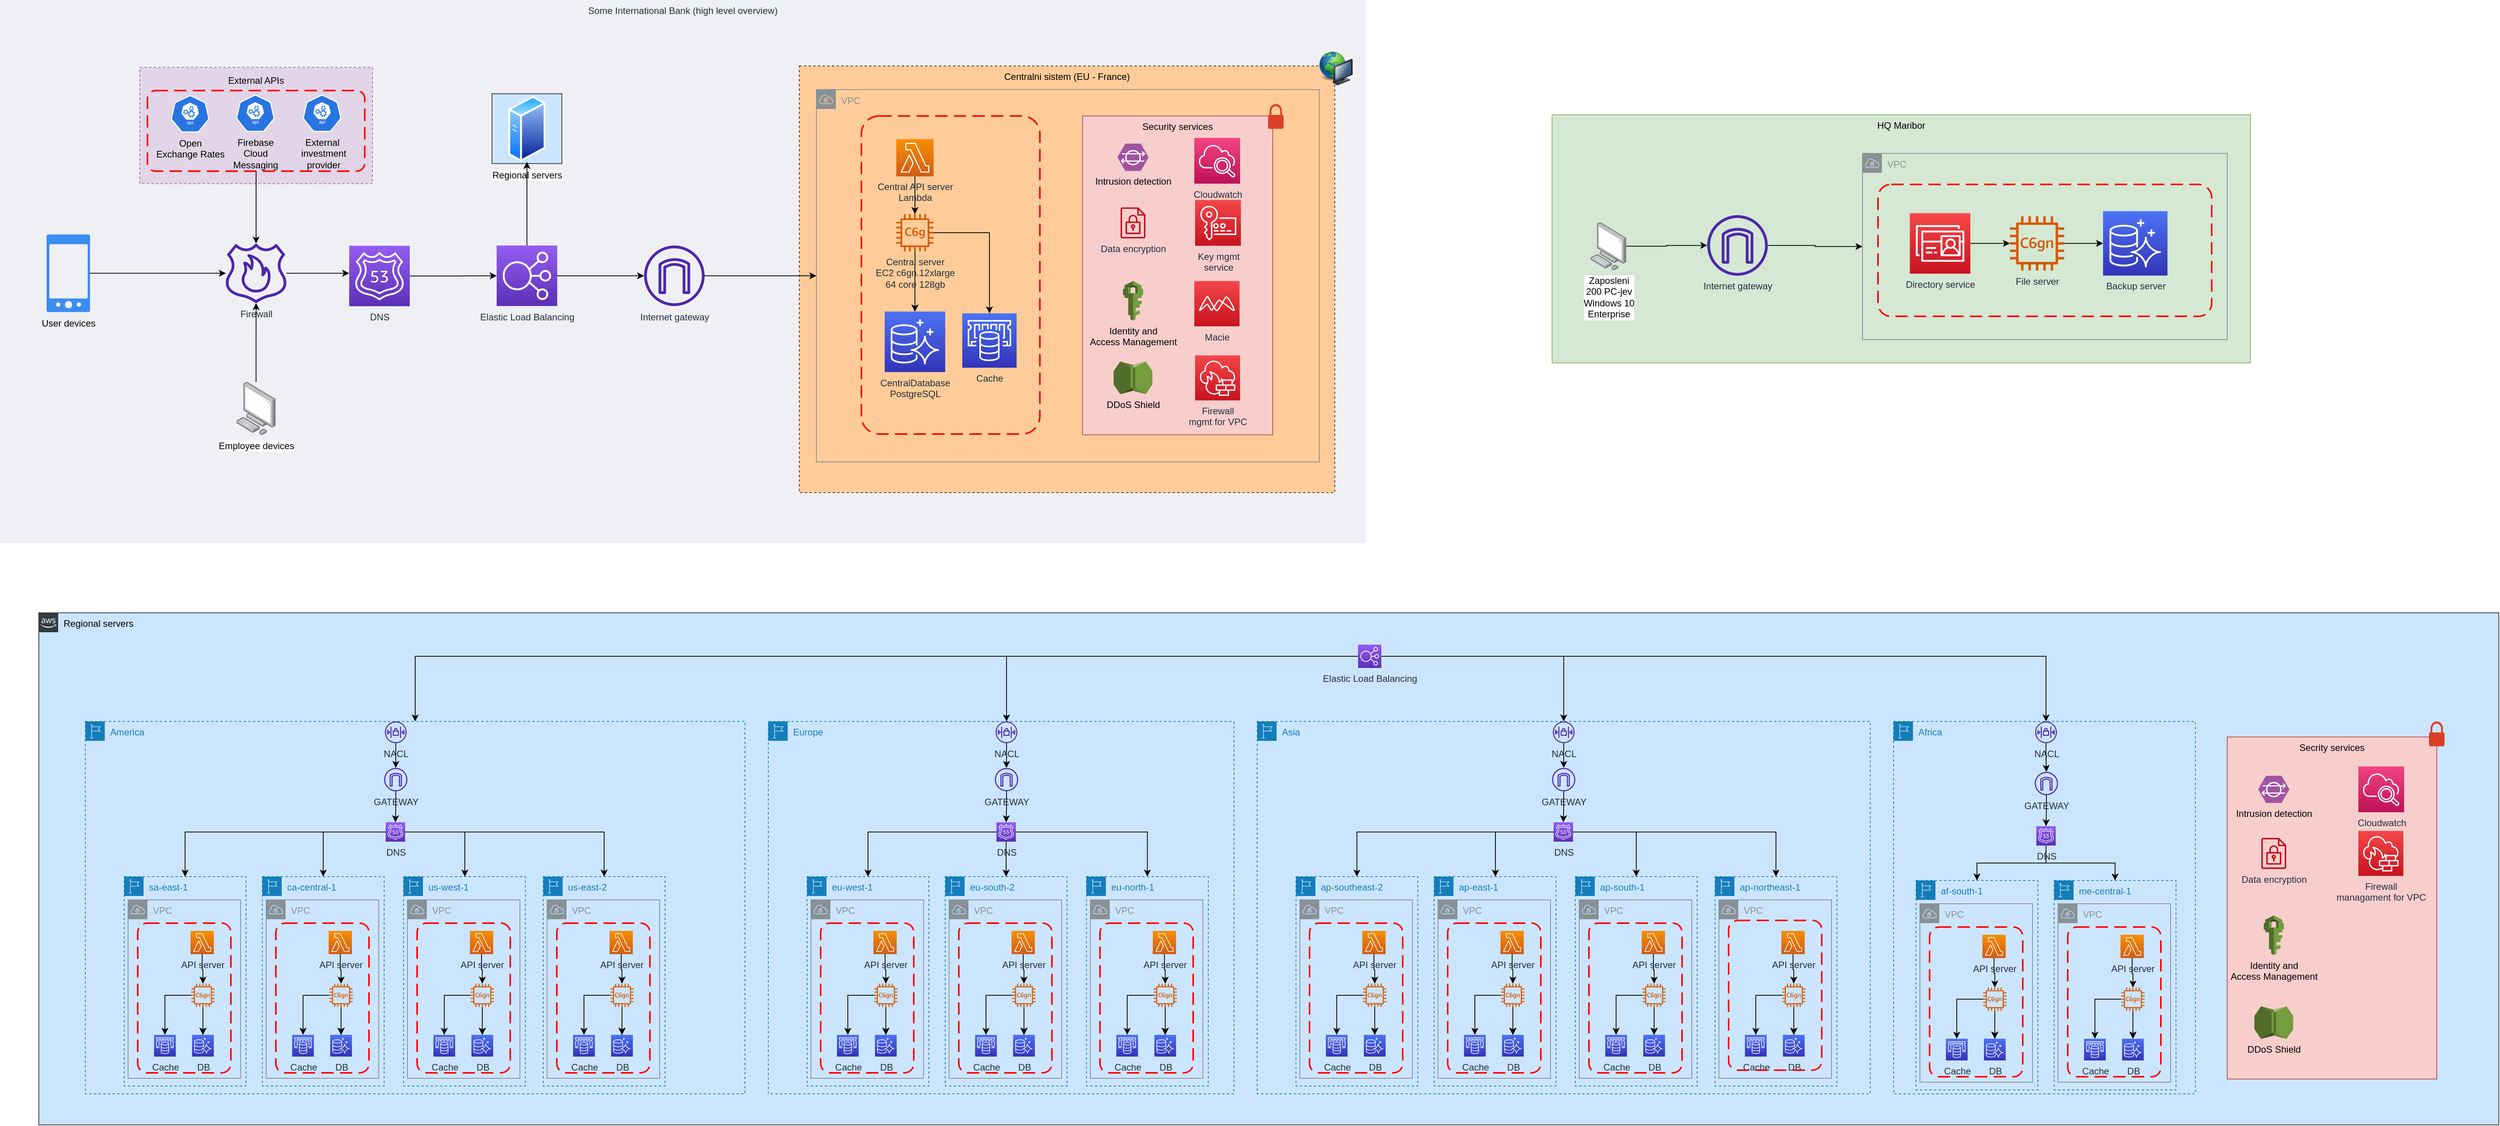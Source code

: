 <mxfile version="20.8.3" type="github">
  <diagram id="R7GWoLs2vNekm2l1NwD5" name="Page-1">
    <mxGraphModel dx="3728" dy="3454" grid="1" gridSize="10" guides="1" tooltips="1" connect="1" arrows="1" fold="1" page="1" pageScale="1" pageWidth="827" pageHeight="1169" math="0" shadow="0">
      <root>
        <mxCell id="0" />
        <mxCell id="1" parent="0" />
        <mxCell id="Kn2GYTyLf4XNtGB_iXIj-2" value="Some International Bank (high level overview)" style="fillColor=#EFF0F3;strokeColor=none;dashed=0;verticalAlign=top;fontStyle=0;fontColor=#232F3D;" parent="1" vertex="1">
          <mxGeometry x="-1070" y="-2190" width="1760" height="700" as="geometry" />
        </mxCell>
        <mxCell id="Kn2GYTyLf4XNtGB_iXIj-15" value="Centralni sistem (EU - France)" style="fillColor=#ffcc99;strokeColor=#36393d;dashed=1;verticalAlign=top;fontStyle=0;" parent="1" vertex="1">
          <mxGeometry x="-40" y="-2105" width="690" height="550" as="geometry" />
        </mxCell>
        <mxCell id="z7foghyVsHtjKupNQYj4-197" value="Regional servers" style="points=[[0,0],[0.25,0],[0.5,0],[0.75,0],[1,0],[1,0.25],[1,0.5],[1,0.75],[1,1],[0.75,1],[0.5,1],[0.25,1],[0,1],[0,0.75],[0,0.5],[0,0.25]];outlineConnect=0;html=1;whiteSpace=wrap;fontSize=12;fontStyle=0;container=1;pointerEvents=0;collapsible=0;recursiveResize=0;shape=mxgraph.aws4.group;grIcon=mxgraph.aws4.group_aws_cloud_alt;strokeColor=#36393d;fillColor=#cce5ff;verticalAlign=top;align=left;spacingLeft=30;dashed=0;" parent="1" vertex="1">
          <mxGeometry x="-1020" y="-1400" width="3170" height="660" as="geometry" />
        </mxCell>
        <mxCell id="z7foghyVsHtjKupNQYj4-225" value="America" style="points=[[0,0],[0.25,0],[0.5,0],[0.75,0],[1,0],[1,0.25],[1,0.5],[1,0.75],[1,1],[0.75,1],[0.5,1],[0.25,1],[0,1],[0,0.75],[0,0.5],[0,0.25]];outlineConnect=0;gradientColor=none;html=1;whiteSpace=wrap;fontSize=12;fontStyle=0;container=1;pointerEvents=0;collapsible=0;recursiveResize=0;shape=mxgraph.aws4.group;grIcon=mxgraph.aws4.group_region;strokeColor=#147EBA;fillColor=none;verticalAlign=top;align=left;spacingLeft=30;fontColor=#147EBA;dashed=1;" parent="z7foghyVsHtjKupNQYj4-197" vertex="1">
          <mxGeometry x="60" y="140" width="850" height="480" as="geometry" />
        </mxCell>
        <mxCell id="z7foghyVsHtjKupNQYj4-242" value="sa-east-1" style="points=[[0,0],[0.25,0],[0.5,0],[0.75,0],[1,0],[1,0.25],[1,0.5],[1,0.75],[1,1],[0.75,1],[0.5,1],[0.25,1],[0,1],[0,0.75],[0,0.5],[0,0.25]];outlineConnect=0;gradientColor=none;html=1;whiteSpace=wrap;fontSize=12;fontStyle=0;container=1;pointerEvents=0;collapsible=0;recursiveResize=0;shape=mxgraph.aws4.group;grIcon=mxgraph.aws4.group_region;strokeColor=#147EBA;fillColor=none;verticalAlign=top;align=left;spacingLeft=30;fontColor=#147EBA;dashed=1;" parent="z7foghyVsHtjKupNQYj4-225" vertex="1">
          <mxGeometry x="50" y="200" width="157" height="270" as="geometry" />
        </mxCell>
        <mxCell id="z7foghyVsHtjKupNQYj4-253" value="VPC" style="sketch=0;outlineConnect=0;gradientColor=none;html=1;whiteSpace=wrap;fontSize=12;fontStyle=0;shape=mxgraph.aws4.group;grIcon=mxgraph.aws4.group_vpc;strokeColor=#879196;fillColor=none;verticalAlign=top;align=left;spacingLeft=30;fontColor=#879196;dashed=0;" parent="z7foghyVsHtjKupNQYj4-242" vertex="1">
          <mxGeometry x="5" y="30" width="145" height="230" as="geometry" />
        </mxCell>
        <mxCell id="z7foghyVsHtjKupNQYj4-243" value="" style="edgeStyle=orthogonalEdgeStyle;rounded=0;orthogonalLoop=1;jettySize=auto;html=1;" parent="z7foghyVsHtjKupNQYj4-242" source="z7foghyVsHtjKupNQYj4-247" target="z7foghyVsHtjKupNQYj4-248" edge="1">
          <mxGeometry relative="1" as="geometry" />
        </mxCell>
        <mxCell id="z7foghyVsHtjKupNQYj4-244" value="" style="edgeStyle=orthogonalEdgeStyle;rounded=0;orthogonalLoop=1;jettySize=auto;html=1;" parent="z7foghyVsHtjKupNQYj4-242" source="z7foghyVsHtjKupNQYj4-247" target="z7foghyVsHtjKupNQYj4-248" edge="1">
          <mxGeometry relative="1" as="geometry" />
        </mxCell>
        <mxCell id="z7foghyVsHtjKupNQYj4-245" value="" style="edgeStyle=orthogonalEdgeStyle;rounded=0;orthogonalLoop=1;jettySize=auto;html=1;" parent="z7foghyVsHtjKupNQYj4-242" source="z7foghyVsHtjKupNQYj4-247" target="z7foghyVsHtjKupNQYj4-248" edge="1">
          <mxGeometry relative="1" as="geometry" />
        </mxCell>
        <mxCell id="z7foghyVsHtjKupNQYj4-246" value="" style="edgeStyle=orthogonalEdgeStyle;rounded=0;orthogonalLoop=1;jettySize=auto;html=1;" parent="z7foghyVsHtjKupNQYj4-242" source="z7foghyVsHtjKupNQYj4-247" target="z7foghyVsHtjKupNQYj4-248" edge="1">
          <mxGeometry relative="1" as="geometry" />
        </mxCell>
        <mxCell id="z7foghyVsHtjKupNQYj4-247" value="" style="sketch=0;outlineConnect=0;fontColor=#232F3E;gradientColor=none;fillColor=#D45B07;strokeColor=none;dashed=0;verticalLabelPosition=bottom;verticalAlign=top;align=center;html=1;fontSize=12;fontStyle=0;aspect=fixed;pointerEvents=1;shape=mxgraph.aws4.ec2_c6gn_instance;" parent="z7foghyVsHtjKupNQYj4-242" vertex="1">
          <mxGeometry x="86.5" y="138" width="30" height="30" as="geometry" />
        </mxCell>
        <mxCell id="z7foghyVsHtjKupNQYj4-248" value="DB" style="sketch=0;points=[[0,0,0],[0.25,0,0],[0.5,0,0],[0.75,0,0],[1,0,0],[0,1,0],[0.25,1,0],[0.5,1,0],[0.75,1,0],[1,1,0],[0,0.25,0],[0,0.5,0],[0,0.75,0],[1,0.25,0],[1,0.5,0],[1,0.75,0]];outlineConnect=0;fontColor=#232F3E;gradientColor=#4D72F3;gradientDirection=north;fillColor=#3334B9;strokeColor=#ffffff;dashed=0;verticalLabelPosition=bottom;verticalAlign=top;align=center;html=1;fontSize=12;fontStyle=0;aspect=fixed;shape=mxgraph.aws4.resourceIcon;resIcon=mxgraph.aws4.aurora;" parent="z7foghyVsHtjKupNQYj4-242" vertex="1">
          <mxGeometry x="87.5" y="204" width="28" height="28" as="geometry" />
        </mxCell>
        <mxCell id="z7foghyVsHtjKupNQYj4-249" value="Cache" style="sketch=0;points=[[0,0,0],[0.25,0,0],[0.5,0,0],[0.75,0,0],[1,0,0],[0,1,0],[0.25,1,0],[0.5,1,0],[0.75,1,0],[1,1,0],[0,0.25,0],[0,0.5,0],[0,0.75,0],[1,0.25,0],[1,0.5,0],[1,0.75,0]];outlineConnect=0;fontColor=#232F3E;gradientColor=#4D72F3;gradientDirection=north;fillColor=#3334B9;strokeColor=#ffffff;dashed=0;verticalLabelPosition=bottom;verticalAlign=top;align=center;html=1;fontSize=12;fontStyle=0;aspect=fixed;shape=mxgraph.aws4.resourceIcon;resIcon=mxgraph.aws4.elasticache;" parent="z7foghyVsHtjKupNQYj4-242" vertex="1">
          <mxGeometry x="38.5" y="204" width="28" height="28" as="geometry" />
        </mxCell>
        <mxCell id="z7foghyVsHtjKupNQYj4-250" value="" style="edgeStyle=orthogonalEdgeStyle;rounded=0;orthogonalLoop=1;jettySize=auto;html=1;" parent="z7foghyVsHtjKupNQYj4-242" source="z7foghyVsHtjKupNQYj4-247" target="z7foghyVsHtjKupNQYj4-249" edge="1">
          <mxGeometry relative="1" as="geometry" />
        </mxCell>
        <mxCell id="kjd4EJ173Wiw0KjWkh9F-35" style="edgeStyle=orthogonalEdgeStyle;rounded=0;orthogonalLoop=1;jettySize=auto;html=1;" parent="z7foghyVsHtjKupNQYj4-242" source="kjd4EJ173Wiw0KjWkh9F-34" target="z7foghyVsHtjKupNQYj4-247" edge="1">
          <mxGeometry relative="1" as="geometry" />
        </mxCell>
        <mxCell id="kjd4EJ173Wiw0KjWkh9F-34" value="API server" style="sketch=0;points=[[0,0,0],[0.25,0,0],[0.5,0,0],[0.75,0,0],[1,0,0],[0,1,0],[0.25,1,0],[0.5,1,0],[0.75,1,0],[1,1,0],[0,0.25,0],[0,0.5,0],[0,0.75,0],[1,0.25,0],[1,0.5,0],[1,0.75,0]];outlineConnect=0;fontColor=#232F3E;gradientColor=#F78E04;gradientDirection=north;fillColor=#D05C17;strokeColor=#ffffff;dashed=0;verticalLabelPosition=bottom;verticalAlign=top;align=center;html=1;fontSize=12;fontStyle=0;aspect=fixed;shape=mxgraph.aws4.resourceIcon;resIcon=mxgraph.aws4.lambda;" parent="z7foghyVsHtjKupNQYj4-242" vertex="1">
          <mxGeometry x="85.5" y="70" width="30" height="30" as="geometry" />
        </mxCell>
        <mxCell id="Kn2GYTyLf4XNtGB_iXIj-98" value="" style="rounded=1;arcSize=10;dashed=1;strokeColor=#ff0000;fillColor=none;gradientColor=none;dashPattern=8 4;strokeWidth=2;" parent="z7foghyVsHtjKupNQYj4-242" vertex="1">
          <mxGeometry x="17.5" y="60" width="120" height="193" as="geometry" />
        </mxCell>
        <mxCell id="kjd4EJ173Wiw0KjWkh9F-63" style="edgeStyle=orthogonalEdgeStyle;rounded=0;orthogonalLoop=1;jettySize=auto;html=1;" parent="z7foghyVsHtjKupNQYj4-225" source="z7foghyVsHtjKupNQYj4-241" target="z7foghyVsHtjKupNQYj4-242" edge="1">
          <mxGeometry relative="1" as="geometry" />
        </mxCell>
        <mxCell id="kjd4EJ173Wiw0KjWkh9F-64" style="edgeStyle=orthogonalEdgeStyle;rounded=0;orthogonalLoop=1;jettySize=auto;html=1;entryX=0.5;entryY=0;entryDx=0;entryDy=0;" parent="z7foghyVsHtjKupNQYj4-225" source="z7foghyVsHtjKupNQYj4-241" target="kjd4EJ173Wiw0KjWkh9F-37" edge="1">
          <mxGeometry relative="1" as="geometry" />
        </mxCell>
        <mxCell id="kjd4EJ173Wiw0KjWkh9F-65" style="edgeStyle=orthogonalEdgeStyle;rounded=0;orthogonalLoop=1;jettySize=auto;html=1;" parent="z7foghyVsHtjKupNQYj4-225" source="z7foghyVsHtjKupNQYj4-241" target="kjd4EJ173Wiw0KjWkh9F-50" edge="1">
          <mxGeometry relative="1" as="geometry" />
        </mxCell>
        <mxCell id="kjd4EJ173Wiw0KjWkh9F-296" style="edgeStyle=orthogonalEdgeStyle;rounded=0;orthogonalLoop=1;jettySize=auto;html=1;" parent="z7foghyVsHtjKupNQYj4-225" source="z7foghyVsHtjKupNQYj4-241" target="kjd4EJ173Wiw0KjWkh9F-283" edge="1">
          <mxGeometry relative="1" as="geometry">
            <Array as="points">
              <mxPoint x="489" y="143" />
            </Array>
          </mxGeometry>
        </mxCell>
        <mxCell id="z7foghyVsHtjKupNQYj4-241" value="DNS" style="sketch=0;points=[[0,0,0],[0.25,0,0],[0.5,0,0],[0.75,0,0],[1,0,0],[0,1,0],[0.25,1,0],[0.5,1,0],[0.75,1,0],[1,1,0],[0,0.25,0],[0,0.5,0],[0,0.75,0],[1,0.25,0],[1,0.5,0],[1,0.75,0]];outlineConnect=0;fontColor=#232F3E;gradientColor=#945DF2;gradientDirection=north;fillColor=#5A30B5;strokeColor=#ffffff;dashed=0;verticalLabelPosition=bottom;verticalAlign=top;align=center;html=1;fontSize=12;fontStyle=0;aspect=fixed;shape=mxgraph.aws4.resourceIcon;resIcon=mxgraph.aws4.route_53;" parent="z7foghyVsHtjKupNQYj4-225" vertex="1">
          <mxGeometry x="387" y="130" width="25" height="25" as="geometry" />
        </mxCell>
        <mxCell id="z7foghyVsHtjKupNQYj4-268" style="edgeStyle=orthogonalEdgeStyle;rounded=0;orthogonalLoop=1;jettySize=auto;html=1;entryX=0.5;entryY=0;entryDx=0;entryDy=0;entryPerimeter=0;" parent="z7foghyVsHtjKupNQYj4-225" source="z7foghyVsHtjKupNQYj4-269" target="z7foghyVsHtjKupNQYj4-241" edge="1">
          <mxGeometry relative="1" as="geometry" />
        </mxCell>
        <mxCell id="z7foghyVsHtjKupNQYj4-269" value="GATEWAY" style="sketch=0;outlineConnect=0;fontColor=#232F3E;gradientColor=none;fillColor=#4D27AA;strokeColor=none;dashed=0;verticalLabelPosition=bottom;verticalAlign=top;align=center;html=1;fontSize=12;fontStyle=0;aspect=fixed;pointerEvents=1;shape=mxgraph.aws4.internet_gateway;" parent="z7foghyVsHtjKupNQYj4-225" vertex="1">
          <mxGeometry x="385" y="60" width="30" height="30" as="geometry" />
        </mxCell>
        <mxCell id="z7foghyVsHtjKupNQYj4-271" style="edgeStyle=orthogonalEdgeStyle;rounded=0;orthogonalLoop=1;jettySize=auto;html=1;" parent="z7foghyVsHtjKupNQYj4-225" source="z7foghyVsHtjKupNQYj4-270" target="z7foghyVsHtjKupNQYj4-269" edge="1">
          <mxGeometry relative="1" as="geometry" />
        </mxCell>
        <mxCell id="z7foghyVsHtjKupNQYj4-270" value="NACL" style="sketch=0;outlineConnect=0;fontColor=#232F3E;gradientColor=none;fillColor=#4D27AA;strokeColor=none;dashed=0;verticalLabelPosition=bottom;verticalAlign=top;align=center;html=1;fontSize=12;fontStyle=0;aspect=fixed;pointerEvents=1;shape=mxgraph.aws4.network_access_control_list;" parent="z7foghyVsHtjKupNQYj4-225" vertex="1">
          <mxGeometry x="386" width="28" height="28" as="geometry" />
        </mxCell>
        <mxCell id="kjd4EJ173Wiw0KjWkh9F-37" value="ca-central-1" style="points=[[0,0],[0.25,0],[0.5,0],[0.75,0],[1,0],[1,0.25],[1,0.5],[1,0.75],[1,1],[0.75,1],[0.5,1],[0.25,1],[0,1],[0,0.75],[0,0.5],[0,0.25]];outlineConnect=0;gradientColor=none;html=1;whiteSpace=wrap;fontSize=12;fontStyle=0;container=1;pointerEvents=0;collapsible=0;recursiveResize=0;shape=mxgraph.aws4.group;grIcon=mxgraph.aws4.group_region;strokeColor=#147EBA;fillColor=none;verticalAlign=top;align=left;spacingLeft=30;fontColor=#147EBA;dashed=1;" parent="z7foghyVsHtjKupNQYj4-225" vertex="1">
          <mxGeometry x="228" y="200" width="157" height="270" as="geometry" />
        </mxCell>
        <mxCell id="kjd4EJ173Wiw0KjWkh9F-38" value="VPC" style="sketch=0;outlineConnect=0;gradientColor=none;html=1;whiteSpace=wrap;fontSize=12;fontStyle=0;shape=mxgraph.aws4.group;grIcon=mxgraph.aws4.group_vpc;strokeColor=#879196;fillColor=none;verticalAlign=top;align=left;spacingLeft=30;fontColor=#879196;dashed=0;" parent="kjd4EJ173Wiw0KjWkh9F-37" vertex="1">
          <mxGeometry x="5" y="30" width="145" height="230" as="geometry" />
        </mxCell>
        <mxCell id="kjd4EJ173Wiw0KjWkh9F-39" value="" style="edgeStyle=orthogonalEdgeStyle;rounded=0;orthogonalLoop=1;jettySize=auto;html=1;" parent="kjd4EJ173Wiw0KjWkh9F-37" source="kjd4EJ173Wiw0KjWkh9F-43" target="kjd4EJ173Wiw0KjWkh9F-44" edge="1">
          <mxGeometry relative="1" as="geometry" />
        </mxCell>
        <mxCell id="kjd4EJ173Wiw0KjWkh9F-40" value="" style="edgeStyle=orthogonalEdgeStyle;rounded=0;orthogonalLoop=1;jettySize=auto;html=1;" parent="kjd4EJ173Wiw0KjWkh9F-37" source="kjd4EJ173Wiw0KjWkh9F-43" target="kjd4EJ173Wiw0KjWkh9F-44" edge="1">
          <mxGeometry relative="1" as="geometry" />
        </mxCell>
        <mxCell id="kjd4EJ173Wiw0KjWkh9F-41" value="" style="edgeStyle=orthogonalEdgeStyle;rounded=0;orthogonalLoop=1;jettySize=auto;html=1;" parent="kjd4EJ173Wiw0KjWkh9F-37" source="kjd4EJ173Wiw0KjWkh9F-43" target="kjd4EJ173Wiw0KjWkh9F-44" edge="1">
          <mxGeometry relative="1" as="geometry" />
        </mxCell>
        <mxCell id="kjd4EJ173Wiw0KjWkh9F-42" value="" style="edgeStyle=orthogonalEdgeStyle;rounded=0;orthogonalLoop=1;jettySize=auto;html=1;" parent="kjd4EJ173Wiw0KjWkh9F-37" source="kjd4EJ173Wiw0KjWkh9F-43" target="kjd4EJ173Wiw0KjWkh9F-44" edge="1">
          <mxGeometry relative="1" as="geometry" />
        </mxCell>
        <mxCell id="kjd4EJ173Wiw0KjWkh9F-43" value="" style="sketch=0;outlineConnect=0;fontColor=#232F3E;gradientColor=none;fillColor=#D45B07;strokeColor=none;dashed=0;verticalLabelPosition=bottom;verticalAlign=top;align=center;html=1;fontSize=12;fontStyle=0;aspect=fixed;pointerEvents=1;shape=mxgraph.aws4.ec2_c6gn_instance;" parent="kjd4EJ173Wiw0KjWkh9F-37" vertex="1">
          <mxGeometry x="86.5" y="138" width="30" height="30" as="geometry" />
        </mxCell>
        <mxCell id="kjd4EJ173Wiw0KjWkh9F-44" value="DB" style="sketch=0;points=[[0,0,0],[0.25,0,0],[0.5,0,0],[0.75,0,0],[1,0,0],[0,1,0],[0.25,1,0],[0.5,1,0],[0.75,1,0],[1,1,0],[0,0.25,0],[0,0.5,0],[0,0.75,0],[1,0.25,0],[1,0.5,0],[1,0.75,0]];outlineConnect=0;fontColor=#232F3E;gradientColor=#4D72F3;gradientDirection=north;fillColor=#3334B9;strokeColor=#ffffff;dashed=0;verticalLabelPosition=bottom;verticalAlign=top;align=center;html=1;fontSize=12;fontStyle=0;aspect=fixed;shape=mxgraph.aws4.resourceIcon;resIcon=mxgraph.aws4.aurora;" parent="kjd4EJ173Wiw0KjWkh9F-37" vertex="1">
          <mxGeometry x="87.5" y="204" width="28" height="28" as="geometry" />
        </mxCell>
        <mxCell id="kjd4EJ173Wiw0KjWkh9F-45" value="Cache" style="sketch=0;points=[[0,0,0],[0.25,0,0],[0.5,0,0],[0.75,0,0],[1,0,0],[0,1,0],[0.25,1,0],[0.5,1,0],[0.75,1,0],[1,1,0],[0,0.25,0],[0,0.5,0],[0,0.75,0],[1,0.25,0],[1,0.5,0],[1,0.75,0]];outlineConnect=0;fontColor=#232F3E;gradientColor=#4D72F3;gradientDirection=north;fillColor=#3334B9;strokeColor=#ffffff;dashed=0;verticalLabelPosition=bottom;verticalAlign=top;align=center;html=1;fontSize=12;fontStyle=0;aspect=fixed;shape=mxgraph.aws4.resourceIcon;resIcon=mxgraph.aws4.elasticache;" parent="kjd4EJ173Wiw0KjWkh9F-37" vertex="1">
          <mxGeometry x="38.5" y="204" width="28" height="28" as="geometry" />
        </mxCell>
        <mxCell id="kjd4EJ173Wiw0KjWkh9F-46" value="" style="edgeStyle=orthogonalEdgeStyle;rounded=0;orthogonalLoop=1;jettySize=auto;html=1;" parent="kjd4EJ173Wiw0KjWkh9F-37" source="kjd4EJ173Wiw0KjWkh9F-43" target="kjd4EJ173Wiw0KjWkh9F-45" edge="1">
          <mxGeometry relative="1" as="geometry" />
        </mxCell>
        <mxCell id="kjd4EJ173Wiw0KjWkh9F-47" style="edgeStyle=orthogonalEdgeStyle;rounded=0;orthogonalLoop=1;jettySize=auto;html=1;" parent="kjd4EJ173Wiw0KjWkh9F-37" source="kjd4EJ173Wiw0KjWkh9F-48" target="kjd4EJ173Wiw0KjWkh9F-43" edge="1">
          <mxGeometry relative="1" as="geometry" />
        </mxCell>
        <mxCell id="kjd4EJ173Wiw0KjWkh9F-48" value="API server" style="sketch=0;points=[[0,0,0],[0.25,0,0],[0.5,0,0],[0.75,0,0],[1,0,0],[0,1,0],[0.25,1,0],[0.5,1,0],[0.75,1,0],[1,1,0],[0,0.25,0],[0,0.5,0],[0,0.75,0],[1,0.25,0],[1,0.5,0],[1,0.75,0]];outlineConnect=0;fontColor=#232F3E;gradientColor=#F78E04;gradientDirection=north;fillColor=#D05C17;strokeColor=#ffffff;dashed=0;verticalLabelPosition=bottom;verticalAlign=top;align=center;html=1;fontSize=12;fontStyle=0;aspect=fixed;shape=mxgraph.aws4.resourceIcon;resIcon=mxgraph.aws4.lambda;" parent="kjd4EJ173Wiw0KjWkh9F-37" vertex="1">
          <mxGeometry x="85.5" y="70" width="30" height="30" as="geometry" />
        </mxCell>
        <mxCell id="kjd4EJ173Wiw0KjWkh9F-49" value="" style="rounded=1;arcSize=10;dashed=1;strokeColor=#ff0000;fillColor=none;gradientColor=none;dashPattern=8 4;strokeWidth=2;" parent="kjd4EJ173Wiw0KjWkh9F-37" vertex="1">
          <mxGeometry x="17.5" y="60" width="120" height="193" as="geometry" />
        </mxCell>
        <mxCell id="kjd4EJ173Wiw0KjWkh9F-50" value="us-east-2" style="points=[[0,0],[0.25,0],[0.5,0],[0.75,0],[1,0],[1,0.25],[1,0.5],[1,0.75],[1,1],[0.75,1],[0.5,1],[0.25,1],[0,1],[0,0.75],[0,0.5],[0,0.25]];outlineConnect=0;gradientColor=none;html=1;whiteSpace=wrap;fontSize=12;fontStyle=0;container=1;pointerEvents=0;collapsible=0;recursiveResize=0;shape=mxgraph.aws4.group;grIcon=mxgraph.aws4.group_region;strokeColor=#147EBA;fillColor=none;verticalAlign=top;align=left;spacingLeft=30;fontColor=#147EBA;dashed=1;" parent="z7foghyVsHtjKupNQYj4-225" vertex="1">
          <mxGeometry x="590" y="200" width="157" height="270" as="geometry" />
        </mxCell>
        <mxCell id="kjd4EJ173Wiw0KjWkh9F-51" value="VPC" style="sketch=0;outlineConnect=0;gradientColor=none;html=1;whiteSpace=wrap;fontSize=12;fontStyle=0;shape=mxgraph.aws4.group;grIcon=mxgraph.aws4.group_vpc;strokeColor=#879196;fillColor=none;verticalAlign=top;align=left;spacingLeft=30;fontColor=#879196;dashed=0;" parent="kjd4EJ173Wiw0KjWkh9F-50" vertex="1">
          <mxGeometry x="5" y="30" width="145" height="230" as="geometry" />
        </mxCell>
        <mxCell id="kjd4EJ173Wiw0KjWkh9F-52" value="" style="edgeStyle=orthogonalEdgeStyle;rounded=0;orthogonalLoop=1;jettySize=auto;html=1;" parent="kjd4EJ173Wiw0KjWkh9F-50" source="kjd4EJ173Wiw0KjWkh9F-56" target="kjd4EJ173Wiw0KjWkh9F-57" edge="1">
          <mxGeometry relative="1" as="geometry" />
        </mxCell>
        <mxCell id="kjd4EJ173Wiw0KjWkh9F-53" value="" style="edgeStyle=orthogonalEdgeStyle;rounded=0;orthogonalLoop=1;jettySize=auto;html=1;" parent="kjd4EJ173Wiw0KjWkh9F-50" source="kjd4EJ173Wiw0KjWkh9F-56" target="kjd4EJ173Wiw0KjWkh9F-57" edge="1">
          <mxGeometry relative="1" as="geometry" />
        </mxCell>
        <mxCell id="kjd4EJ173Wiw0KjWkh9F-54" value="" style="edgeStyle=orthogonalEdgeStyle;rounded=0;orthogonalLoop=1;jettySize=auto;html=1;" parent="kjd4EJ173Wiw0KjWkh9F-50" source="kjd4EJ173Wiw0KjWkh9F-56" target="kjd4EJ173Wiw0KjWkh9F-57" edge="1">
          <mxGeometry relative="1" as="geometry" />
        </mxCell>
        <mxCell id="kjd4EJ173Wiw0KjWkh9F-55" value="" style="edgeStyle=orthogonalEdgeStyle;rounded=0;orthogonalLoop=1;jettySize=auto;html=1;" parent="kjd4EJ173Wiw0KjWkh9F-50" source="kjd4EJ173Wiw0KjWkh9F-56" target="kjd4EJ173Wiw0KjWkh9F-57" edge="1">
          <mxGeometry relative="1" as="geometry" />
        </mxCell>
        <mxCell id="kjd4EJ173Wiw0KjWkh9F-56" value="" style="sketch=0;outlineConnect=0;fontColor=#232F3E;gradientColor=none;fillColor=#D45B07;strokeColor=none;dashed=0;verticalLabelPosition=bottom;verticalAlign=top;align=center;html=1;fontSize=12;fontStyle=0;aspect=fixed;pointerEvents=1;shape=mxgraph.aws4.ec2_c6gn_instance;" parent="kjd4EJ173Wiw0KjWkh9F-50" vertex="1">
          <mxGeometry x="86.5" y="138" width="30" height="30" as="geometry" />
        </mxCell>
        <mxCell id="kjd4EJ173Wiw0KjWkh9F-57" value="DB" style="sketch=0;points=[[0,0,0],[0.25,0,0],[0.5,0,0],[0.75,0,0],[1,0,0],[0,1,0],[0.25,1,0],[0.5,1,0],[0.75,1,0],[1,1,0],[0,0.25,0],[0,0.5,0],[0,0.75,0],[1,0.25,0],[1,0.5,0],[1,0.75,0]];outlineConnect=0;fontColor=#232F3E;gradientColor=#4D72F3;gradientDirection=north;fillColor=#3334B9;strokeColor=#ffffff;dashed=0;verticalLabelPosition=bottom;verticalAlign=top;align=center;html=1;fontSize=12;fontStyle=0;aspect=fixed;shape=mxgraph.aws4.resourceIcon;resIcon=mxgraph.aws4.aurora;" parent="kjd4EJ173Wiw0KjWkh9F-50" vertex="1">
          <mxGeometry x="87.5" y="204" width="28" height="28" as="geometry" />
        </mxCell>
        <mxCell id="kjd4EJ173Wiw0KjWkh9F-58" value="Cache" style="sketch=0;points=[[0,0,0],[0.25,0,0],[0.5,0,0],[0.75,0,0],[1,0,0],[0,1,0],[0.25,1,0],[0.5,1,0],[0.75,1,0],[1,1,0],[0,0.25,0],[0,0.5,0],[0,0.75,0],[1,0.25,0],[1,0.5,0],[1,0.75,0]];outlineConnect=0;fontColor=#232F3E;gradientColor=#4D72F3;gradientDirection=north;fillColor=#3334B9;strokeColor=#ffffff;dashed=0;verticalLabelPosition=bottom;verticalAlign=top;align=center;html=1;fontSize=12;fontStyle=0;aspect=fixed;shape=mxgraph.aws4.resourceIcon;resIcon=mxgraph.aws4.elasticache;" parent="kjd4EJ173Wiw0KjWkh9F-50" vertex="1">
          <mxGeometry x="38.5" y="204" width="28" height="28" as="geometry" />
        </mxCell>
        <mxCell id="kjd4EJ173Wiw0KjWkh9F-59" value="" style="edgeStyle=orthogonalEdgeStyle;rounded=0;orthogonalLoop=1;jettySize=auto;html=1;" parent="kjd4EJ173Wiw0KjWkh9F-50" source="kjd4EJ173Wiw0KjWkh9F-56" target="kjd4EJ173Wiw0KjWkh9F-58" edge="1">
          <mxGeometry relative="1" as="geometry" />
        </mxCell>
        <mxCell id="kjd4EJ173Wiw0KjWkh9F-60" style="edgeStyle=orthogonalEdgeStyle;rounded=0;orthogonalLoop=1;jettySize=auto;html=1;" parent="kjd4EJ173Wiw0KjWkh9F-50" source="kjd4EJ173Wiw0KjWkh9F-61" target="kjd4EJ173Wiw0KjWkh9F-56" edge="1">
          <mxGeometry relative="1" as="geometry" />
        </mxCell>
        <mxCell id="kjd4EJ173Wiw0KjWkh9F-61" value="API server" style="sketch=0;points=[[0,0,0],[0.25,0,0],[0.5,0,0],[0.75,0,0],[1,0,0],[0,1,0],[0.25,1,0],[0.5,1,0],[0.75,1,0],[1,1,0],[0,0.25,0],[0,0.5,0],[0,0.75,0],[1,0.25,0],[1,0.5,0],[1,0.75,0]];outlineConnect=0;fontColor=#232F3E;gradientColor=#F78E04;gradientDirection=north;fillColor=#D05C17;strokeColor=#ffffff;dashed=0;verticalLabelPosition=bottom;verticalAlign=top;align=center;html=1;fontSize=12;fontStyle=0;aspect=fixed;shape=mxgraph.aws4.resourceIcon;resIcon=mxgraph.aws4.lambda;" parent="kjd4EJ173Wiw0KjWkh9F-50" vertex="1">
          <mxGeometry x="85.5" y="70" width="30" height="30" as="geometry" />
        </mxCell>
        <mxCell id="kjd4EJ173Wiw0KjWkh9F-62" value="" style="rounded=1;arcSize=10;dashed=1;strokeColor=#ff0000;fillColor=none;gradientColor=none;dashPattern=8 4;strokeWidth=2;" parent="kjd4EJ173Wiw0KjWkh9F-50" vertex="1">
          <mxGeometry x="17.5" y="60" width="120" height="193" as="geometry" />
        </mxCell>
        <mxCell id="kjd4EJ173Wiw0KjWkh9F-283" value="us-west-1" style="points=[[0,0],[0.25,0],[0.5,0],[0.75,0],[1,0],[1,0.25],[1,0.5],[1,0.75],[1,1],[0.75,1],[0.5,1],[0.25,1],[0,1],[0,0.75],[0,0.5],[0,0.25]];outlineConnect=0;gradientColor=none;html=1;whiteSpace=wrap;fontSize=12;fontStyle=0;container=1;pointerEvents=0;collapsible=0;recursiveResize=0;shape=mxgraph.aws4.group;grIcon=mxgraph.aws4.group_region;strokeColor=#147EBA;fillColor=none;verticalAlign=top;align=left;spacingLeft=30;fontColor=#147EBA;dashed=1;" parent="z7foghyVsHtjKupNQYj4-225" vertex="1">
          <mxGeometry x="410" y="200" width="157" height="270" as="geometry" />
        </mxCell>
        <mxCell id="kjd4EJ173Wiw0KjWkh9F-284" value="VPC" style="sketch=0;outlineConnect=0;gradientColor=none;html=1;whiteSpace=wrap;fontSize=12;fontStyle=0;shape=mxgraph.aws4.group;grIcon=mxgraph.aws4.group_vpc;strokeColor=#879196;fillColor=none;verticalAlign=top;align=left;spacingLeft=30;fontColor=#879196;dashed=0;" parent="kjd4EJ173Wiw0KjWkh9F-283" vertex="1">
          <mxGeometry x="5" y="30" width="145" height="230" as="geometry" />
        </mxCell>
        <mxCell id="kjd4EJ173Wiw0KjWkh9F-285" value="" style="edgeStyle=orthogonalEdgeStyle;rounded=0;orthogonalLoop=1;jettySize=auto;html=1;" parent="kjd4EJ173Wiw0KjWkh9F-283" source="kjd4EJ173Wiw0KjWkh9F-289" target="kjd4EJ173Wiw0KjWkh9F-290" edge="1">
          <mxGeometry relative="1" as="geometry" />
        </mxCell>
        <mxCell id="kjd4EJ173Wiw0KjWkh9F-286" value="" style="edgeStyle=orthogonalEdgeStyle;rounded=0;orthogonalLoop=1;jettySize=auto;html=1;" parent="kjd4EJ173Wiw0KjWkh9F-283" source="kjd4EJ173Wiw0KjWkh9F-289" target="kjd4EJ173Wiw0KjWkh9F-290" edge="1">
          <mxGeometry relative="1" as="geometry" />
        </mxCell>
        <mxCell id="kjd4EJ173Wiw0KjWkh9F-287" value="" style="edgeStyle=orthogonalEdgeStyle;rounded=0;orthogonalLoop=1;jettySize=auto;html=1;" parent="kjd4EJ173Wiw0KjWkh9F-283" source="kjd4EJ173Wiw0KjWkh9F-289" target="kjd4EJ173Wiw0KjWkh9F-290" edge="1">
          <mxGeometry relative="1" as="geometry" />
        </mxCell>
        <mxCell id="kjd4EJ173Wiw0KjWkh9F-288" value="" style="edgeStyle=orthogonalEdgeStyle;rounded=0;orthogonalLoop=1;jettySize=auto;html=1;" parent="kjd4EJ173Wiw0KjWkh9F-283" source="kjd4EJ173Wiw0KjWkh9F-289" target="kjd4EJ173Wiw0KjWkh9F-290" edge="1">
          <mxGeometry relative="1" as="geometry" />
        </mxCell>
        <mxCell id="kjd4EJ173Wiw0KjWkh9F-289" value="" style="sketch=0;outlineConnect=0;fontColor=#232F3E;gradientColor=none;fillColor=#D45B07;strokeColor=none;dashed=0;verticalLabelPosition=bottom;verticalAlign=top;align=center;html=1;fontSize=12;fontStyle=0;aspect=fixed;pointerEvents=1;shape=mxgraph.aws4.ec2_c6gn_instance;" parent="kjd4EJ173Wiw0KjWkh9F-283" vertex="1">
          <mxGeometry x="86.5" y="138" width="30" height="30" as="geometry" />
        </mxCell>
        <mxCell id="kjd4EJ173Wiw0KjWkh9F-290" value="DB" style="sketch=0;points=[[0,0,0],[0.25,0,0],[0.5,0,0],[0.75,0,0],[1,0,0],[0,1,0],[0.25,1,0],[0.5,1,0],[0.75,1,0],[1,1,0],[0,0.25,0],[0,0.5,0],[0,0.75,0],[1,0.25,0],[1,0.5,0],[1,0.75,0]];outlineConnect=0;fontColor=#232F3E;gradientColor=#4D72F3;gradientDirection=north;fillColor=#3334B9;strokeColor=#ffffff;dashed=0;verticalLabelPosition=bottom;verticalAlign=top;align=center;html=1;fontSize=12;fontStyle=0;aspect=fixed;shape=mxgraph.aws4.resourceIcon;resIcon=mxgraph.aws4.aurora;" parent="kjd4EJ173Wiw0KjWkh9F-283" vertex="1">
          <mxGeometry x="87.5" y="204" width="28" height="28" as="geometry" />
        </mxCell>
        <mxCell id="kjd4EJ173Wiw0KjWkh9F-291" value="Cache" style="sketch=0;points=[[0,0,0],[0.25,0,0],[0.5,0,0],[0.75,0,0],[1,0,0],[0,1,0],[0.25,1,0],[0.5,1,0],[0.75,1,0],[1,1,0],[0,0.25,0],[0,0.5,0],[0,0.75,0],[1,0.25,0],[1,0.5,0],[1,0.75,0]];outlineConnect=0;fontColor=#232F3E;gradientColor=#4D72F3;gradientDirection=north;fillColor=#3334B9;strokeColor=#ffffff;dashed=0;verticalLabelPosition=bottom;verticalAlign=top;align=center;html=1;fontSize=12;fontStyle=0;aspect=fixed;shape=mxgraph.aws4.resourceIcon;resIcon=mxgraph.aws4.elasticache;" parent="kjd4EJ173Wiw0KjWkh9F-283" vertex="1">
          <mxGeometry x="38.5" y="204" width="28" height="28" as="geometry" />
        </mxCell>
        <mxCell id="kjd4EJ173Wiw0KjWkh9F-292" value="" style="edgeStyle=orthogonalEdgeStyle;rounded=0;orthogonalLoop=1;jettySize=auto;html=1;" parent="kjd4EJ173Wiw0KjWkh9F-283" source="kjd4EJ173Wiw0KjWkh9F-289" target="kjd4EJ173Wiw0KjWkh9F-291" edge="1">
          <mxGeometry relative="1" as="geometry" />
        </mxCell>
        <mxCell id="kjd4EJ173Wiw0KjWkh9F-293" style="edgeStyle=orthogonalEdgeStyle;rounded=0;orthogonalLoop=1;jettySize=auto;html=1;" parent="kjd4EJ173Wiw0KjWkh9F-283" source="kjd4EJ173Wiw0KjWkh9F-294" target="kjd4EJ173Wiw0KjWkh9F-289" edge="1">
          <mxGeometry relative="1" as="geometry" />
        </mxCell>
        <mxCell id="kjd4EJ173Wiw0KjWkh9F-294" value="API server" style="sketch=0;points=[[0,0,0],[0.25,0,0],[0.5,0,0],[0.75,0,0],[1,0,0],[0,1,0],[0.25,1,0],[0.5,1,0],[0.75,1,0],[1,1,0],[0,0.25,0],[0,0.5,0],[0,0.75,0],[1,0.25,0],[1,0.5,0],[1,0.75,0]];outlineConnect=0;fontColor=#232F3E;gradientColor=#F78E04;gradientDirection=north;fillColor=#D05C17;strokeColor=#ffffff;dashed=0;verticalLabelPosition=bottom;verticalAlign=top;align=center;html=1;fontSize=12;fontStyle=0;aspect=fixed;shape=mxgraph.aws4.resourceIcon;resIcon=mxgraph.aws4.lambda;" parent="kjd4EJ173Wiw0KjWkh9F-283" vertex="1">
          <mxGeometry x="85.5" y="70" width="30" height="30" as="geometry" />
        </mxCell>
        <mxCell id="kjd4EJ173Wiw0KjWkh9F-295" value="" style="rounded=1;arcSize=10;dashed=1;strokeColor=#ff0000;fillColor=none;gradientColor=none;dashPattern=8 4;strokeWidth=2;" parent="kjd4EJ173Wiw0KjWkh9F-283" vertex="1">
          <mxGeometry x="17.5" y="60" width="120" height="193" as="geometry" />
        </mxCell>
        <mxCell id="kjd4EJ173Wiw0KjWkh9F-261" style="edgeStyle=orthogonalEdgeStyle;rounded=0;orthogonalLoop=1;jettySize=auto;html=1;" parent="z7foghyVsHtjKupNQYj4-197" source="z7foghyVsHtjKupNQYj4-368" target="kjd4EJ173Wiw0KjWkh9F-135" edge="1">
          <mxGeometry relative="1" as="geometry" />
        </mxCell>
        <mxCell id="kjd4EJ173Wiw0KjWkh9F-262" style="edgeStyle=orthogonalEdgeStyle;rounded=0;orthogonalLoop=1;jettySize=auto;html=1;" parent="z7foghyVsHtjKupNQYj4-197" source="z7foghyVsHtjKupNQYj4-368" target="kjd4EJ173Wiw0KjWkh9F-87" edge="1">
          <mxGeometry relative="1" as="geometry" />
        </mxCell>
        <mxCell id="kjd4EJ173Wiw0KjWkh9F-263" style="edgeStyle=orthogonalEdgeStyle;rounded=0;orthogonalLoop=1;jettySize=auto;html=1;" parent="z7foghyVsHtjKupNQYj4-197" source="z7foghyVsHtjKupNQYj4-368" target="z7foghyVsHtjKupNQYj4-225" edge="1">
          <mxGeometry relative="1" as="geometry" />
        </mxCell>
        <mxCell id="kjd4EJ173Wiw0KjWkh9F-265" style="edgeStyle=orthogonalEdgeStyle;rounded=0;orthogonalLoop=1;jettySize=auto;html=1;" parent="z7foghyVsHtjKupNQYj4-197" source="z7foghyVsHtjKupNQYj4-368" target="kjd4EJ173Wiw0KjWkh9F-183" edge="1">
          <mxGeometry relative="1" as="geometry" />
        </mxCell>
        <mxCell id="z7foghyVsHtjKupNQYj4-368" value="Elastic Load Balancing" style="sketch=0;points=[[0,0,0],[0.25,0,0],[0.5,0,0],[0.75,0,0],[1,0,0],[0,1,0],[0.25,1,0],[0.5,1,0],[0.75,1,0],[1,1,0],[0,0.25,0],[0,0.5,0],[0,0.75,0],[1,0.25,0],[1,0.5,0],[1,0.75,0]];outlineConnect=0;fontColor=#232F3E;gradientColor=#945DF2;gradientDirection=north;fillColor=#5A30B5;strokeColor=#ffffff;dashed=0;verticalLabelPosition=bottom;verticalAlign=top;align=center;html=1;fontSize=12;fontStyle=0;aspect=fixed;shape=mxgraph.aws4.resourceIcon;resIcon=mxgraph.aws4.elastic_load_balancing;" parent="z7foghyVsHtjKupNQYj4-197" vertex="1">
          <mxGeometry x="1700" y="41" width="30" height="30" as="geometry" />
        </mxCell>
        <mxCell id="Kn2GYTyLf4XNtGB_iXIj-319" value="Secrity services" style="fillColor=#f8cecc;strokeColor=#b85450;verticalAlign=top;fontStyle=0;" parent="z7foghyVsHtjKupNQYj4-197" vertex="1">
          <mxGeometry x="2820" y="160" width="270" height="441" as="geometry" />
        </mxCell>
        <mxCell id="Kn2GYTyLf4XNtGB_iXIj-324" value="DDoS Shield" style="outlineConnect=0;dashed=0;verticalLabelPosition=bottom;verticalAlign=top;align=center;html=1;shape=mxgraph.aws3.shield;fillColor=#759C3E;gradientColor=none;" parent="z7foghyVsHtjKupNQYj4-197" vertex="1">
          <mxGeometry x="2855" y="507.08" width="50" height="42.15" as="geometry" />
        </mxCell>
        <mxCell id="Kn2GYTyLf4XNtGB_iXIj-328" value="Cloudwatch" style="sketch=0;points=[[0,0,0],[0.25,0,0],[0.5,0,0],[0.75,0,0],[1,0,0],[0,1,0],[0.25,1,0],[0.5,1,0],[0.75,1,0],[1,1,0],[0,0.25,0],[0,0.5,0],[0,0.75,0],[1,0.25,0],[1,0.5,0],[1,0.75,0]];points=[[0,0,0],[0.25,0,0],[0.5,0,0],[0.75,0,0],[1,0,0],[0,1,0],[0.25,1,0],[0.5,1,0],[0.75,1,0],[1,1,0],[0,0.25,0],[0,0.5,0],[0,0.75,0],[1,0.25,0],[1,0.5,0],[1,0.75,0]];outlineConnect=0;fontColor=#232F3E;gradientColor=#F34482;gradientDirection=north;fillColor=#BC1356;strokeColor=#ffffff;dashed=0;verticalLabelPosition=bottom;verticalAlign=top;align=center;html=1;fontSize=12;fontStyle=0;aspect=fixed;shape=mxgraph.aws4.resourceIcon;resIcon=mxgraph.aws4.cloudwatch_2;" parent="z7foghyVsHtjKupNQYj4-197" vertex="1">
          <mxGeometry x="2989" y="198" width="59" height="59" as="geometry" />
        </mxCell>
        <mxCell id="Kn2GYTyLf4XNtGB_iXIj-330" value="&lt;div&gt;Firewall &lt;br&gt;&lt;/div&gt;&lt;div&gt;managament for VPC&lt;br&gt;&lt;/div&gt;" style="sketch=0;points=[[0,0,0],[0.25,0,0],[0.5,0,0],[0.75,0,0],[1,0,0],[0,1,0],[0.25,1,0],[0.5,1,0],[0.75,1,0],[1,1,0],[0,0.25,0],[0,0.5,0],[0,0.75,0],[1,0.25,0],[1,0.5,0],[1,0.75,0]];outlineConnect=0;fontColor=#232F3E;gradientColor=#F54749;gradientDirection=north;fillColor=#C7131F;strokeColor=#ffffff;dashed=0;verticalLabelPosition=bottom;verticalAlign=top;align=center;html=1;fontSize=12;fontStyle=0;aspect=fixed;shape=mxgraph.aws4.resourceIcon;resIcon=mxgraph.aws4.network_firewall;" parent="z7foghyVsHtjKupNQYj4-197" vertex="1">
          <mxGeometry x="2989" y="281.13" width="58" height="58" as="geometry" />
        </mxCell>
        <mxCell id="Kn2GYTyLf4XNtGB_iXIj-322" value="&lt;div&gt;Identity and &lt;br&gt;&lt;/div&gt;&lt;div&gt;Access Management&lt;/div&gt;" style="outlineConnect=0;dashed=0;verticalLabelPosition=bottom;verticalAlign=top;align=center;html=1;shape=mxgraph.aws3.iam;fillColor=#759C3E;gradientColor=none;" parent="z7foghyVsHtjKupNQYj4-197" vertex="1">
          <mxGeometry x="2867" y="390" width="26" height="51" as="geometry" />
        </mxCell>
        <mxCell id="Kn2GYTyLf4XNtGB_iXIj-321" value="&lt;div&gt;Data encryption&lt;/div&gt;" style="sketch=0;outlineConnect=0;fontColor=#232F3E;gradientColor=none;fillColor=#BF0816;strokeColor=none;dashed=0;verticalLabelPosition=bottom;verticalAlign=top;align=center;html=1;fontSize=12;fontStyle=0;aspect=fixed;pointerEvents=1;shape=mxgraph.aws4.encrypted_data;" parent="z7foghyVsHtjKupNQYj4-197" vertex="1">
          <mxGeometry x="2864" y="290.0" width="32" height="40.26" as="geometry" />
        </mxCell>
        <mxCell id="Kn2GYTyLf4XNtGB_iXIj-320" value="Intrusion detection" style="verticalLabelPosition=bottom;sketch=0;html=1;fillColor=#A153A0;strokeColor=#ffffff;verticalAlign=top;align=center;points=[[0,0.5,0],[0.125,0.25,0],[0.25,0,0],[0.5,0,0],[0.75,0,0],[0.875,0.25,0],[1,0.5,0],[0.875,0.75,0],[0.75,1,0],[0.5,1,0],[0.125,0.75,0]];pointerEvents=1;shape=mxgraph.cisco_safe.compositeIcon;bgIcon=mxgraph.cisco_safe.design.blank_device;resIcon=mxgraph.cisco_safe.design.intrusion_detection;" parent="z7foghyVsHtjKupNQYj4-197" vertex="1">
          <mxGeometry x="2860" y="210.0" width="40" height="35" as="geometry" />
        </mxCell>
        <mxCell id="Kn2GYTyLf4XNtGB_iXIj-340" value="" style="sketch=0;pointerEvents=1;shadow=0;dashed=0;html=1;strokeColor=none;labelPosition=center;verticalLabelPosition=bottom;verticalAlign=top;outlineConnect=0;align=center;shape=mxgraph.office.security.lock_protected;fillColor=#DA4026;" parent="z7foghyVsHtjKupNQYj4-197" vertex="1">
          <mxGeometry x="3080" y="140" width="20" height="32" as="geometry" />
        </mxCell>
        <mxCell id="kjd4EJ173Wiw0KjWkh9F-66" value="Europe" style="points=[[0,0],[0.25,0],[0.5,0],[0.75,0],[1,0],[1,0.25],[1,0.5],[1,0.75],[1,1],[0.75,1],[0.5,1],[0.25,1],[0,1],[0,0.75],[0,0.5],[0,0.25]];outlineConnect=0;gradientColor=none;html=1;whiteSpace=wrap;fontSize=12;fontStyle=0;container=1;pointerEvents=0;collapsible=0;recursiveResize=0;shape=mxgraph.aws4.group;grIcon=mxgraph.aws4.group_region;strokeColor=#147EBA;fillColor=none;verticalAlign=top;align=left;spacingLeft=30;fontColor=#147EBA;dashed=1;" parent="z7foghyVsHtjKupNQYj4-197" vertex="1">
          <mxGeometry x="940" y="140" width="600" height="480" as="geometry" />
        </mxCell>
        <mxCell id="kjd4EJ173Wiw0KjWkh9F-67" value="eu-west-1" style="points=[[0,0],[0.25,0],[0.5,0],[0.75,0],[1,0],[1,0.25],[1,0.5],[1,0.75],[1,1],[0.75,1],[0.5,1],[0.25,1],[0,1],[0,0.75],[0,0.5],[0,0.25]];outlineConnect=0;gradientColor=none;html=1;whiteSpace=wrap;fontSize=12;fontStyle=0;container=1;pointerEvents=0;collapsible=0;recursiveResize=0;shape=mxgraph.aws4.group;grIcon=mxgraph.aws4.group_region;strokeColor=#147EBA;fillColor=none;verticalAlign=top;align=left;spacingLeft=30;fontColor=#147EBA;dashed=1;" parent="kjd4EJ173Wiw0KjWkh9F-66" vertex="1">
          <mxGeometry x="50" y="200" width="157" height="270" as="geometry" />
        </mxCell>
        <mxCell id="kjd4EJ173Wiw0KjWkh9F-68" value="VPC" style="sketch=0;outlineConnect=0;gradientColor=none;html=1;whiteSpace=wrap;fontSize=12;fontStyle=0;shape=mxgraph.aws4.group;grIcon=mxgraph.aws4.group_vpc;strokeColor=#879196;fillColor=none;verticalAlign=top;align=left;spacingLeft=30;fontColor=#879196;dashed=0;" parent="kjd4EJ173Wiw0KjWkh9F-67" vertex="1">
          <mxGeometry x="5" y="30" width="145" height="230" as="geometry" />
        </mxCell>
        <mxCell id="kjd4EJ173Wiw0KjWkh9F-69" value="" style="edgeStyle=orthogonalEdgeStyle;rounded=0;orthogonalLoop=1;jettySize=auto;html=1;" parent="kjd4EJ173Wiw0KjWkh9F-67" source="kjd4EJ173Wiw0KjWkh9F-73" target="kjd4EJ173Wiw0KjWkh9F-74" edge="1">
          <mxGeometry relative="1" as="geometry" />
        </mxCell>
        <mxCell id="kjd4EJ173Wiw0KjWkh9F-70" value="" style="edgeStyle=orthogonalEdgeStyle;rounded=0;orthogonalLoop=1;jettySize=auto;html=1;" parent="kjd4EJ173Wiw0KjWkh9F-67" source="kjd4EJ173Wiw0KjWkh9F-73" target="kjd4EJ173Wiw0KjWkh9F-74" edge="1">
          <mxGeometry relative="1" as="geometry" />
        </mxCell>
        <mxCell id="kjd4EJ173Wiw0KjWkh9F-71" value="" style="edgeStyle=orthogonalEdgeStyle;rounded=0;orthogonalLoop=1;jettySize=auto;html=1;" parent="kjd4EJ173Wiw0KjWkh9F-67" source="kjd4EJ173Wiw0KjWkh9F-73" target="kjd4EJ173Wiw0KjWkh9F-74" edge="1">
          <mxGeometry relative="1" as="geometry" />
        </mxCell>
        <mxCell id="kjd4EJ173Wiw0KjWkh9F-72" value="" style="edgeStyle=orthogonalEdgeStyle;rounded=0;orthogonalLoop=1;jettySize=auto;html=1;" parent="kjd4EJ173Wiw0KjWkh9F-67" source="kjd4EJ173Wiw0KjWkh9F-73" target="kjd4EJ173Wiw0KjWkh9F-74" edge="1">
          <mxGeometry relative="1" as="geometry" />
        </mxCell>
        <mxCell id="kjd4EJ173Wiw0KjWkh9F-73" value="" style="sketch=0;outlineConnect=0;fontColor=#232F3E;gradientColor=none;fillColor=#D45B07;strokeColor=none;dashed=0;verticalLabelPosition=bottom;verticalAlign=top;align=center;html=1;fontSize=12;fontStyle=0;aspect=fixed;pointerEvents=1;shape=mxgraph.aws4.ec2_c6gn_instance;" parent="kjd4EJ173Wiw0KjWkh9F-67" vertex="1">
          <mxGeometry x="86.5" y="138" width="30" height="30" as="geometry" />
        </mxCell>
        <mxCell id="kjd4EJ173Wiw0KjWkh9F-74" value="DB" style="sketch=0;points=[[0,0,0],[0.25,0,0],[0.5,0,0],[0.75,0,0],[1,0,0],[0,1,0],[0.25,1,0],[0.5,1,0],[0.75,1,0],[1,1,0],[0,0.25,0],[0,0.5,0],[0,0.75,0],[1,0.25,0],[1,0.5,0],[1,0.75,0]];outlineConnect=0;fontColor=#232F3E;gradientColor=#4D72F3;gradientDirection=north;fillColor=#3334B9;strokeColor=#ffffff;dashed=0;verticalLabelPosition=bottom;verticalAlign=top;align=center;html=1;fontSize=12;fontStyle=0;aspect=fixed;shape=mxgraph.aws4.resourceIcon;resIcon=mxgraph.aws4.aurora;" parent="kjd4EJ173Wiw0KjWkh9F-67" vertex="1">
          <mxGeometry x="87.5" y="204" width="28" height="28" as="geometry" />
        </mxCell>
        <mxCell id="kjd4EJ173Wiw0KjWkh9F-75" value="Cache" style="sketch=0;points=[[0,0,0],[0.25,0,0],[0.5,0,0],[0.75,0,0],[1,0,0],[0,1,0],[0.25,1,0],[0.5,1,0],[0.75,1,0],[1,1,0],[0,0.25,0],[0,0.5,0],[0,0.75,0],[1,0.25,0],[1,0.5,0],[1,0.75,0]];outlineConnect=0;fontColor=#232F3E;gradientColor=#4D72F3;gradientDirection=north;fillColor=#3334B9;strokeColor=#ffffff;dashed=0;verticalLabelPosition=bottom;verticalAlign=top;align=center;html=1;fontSize=12;fontStyle=0;aspect=fixed;shape=mxgraph.aws4.resourceIcon;resIcon=mxgraph.aws4.elasticache;" parent="kjd4EJ173Wiw0KjWkh9F-67" vertex="1">
          <mxGeometry x="38.5" y="204" width="28" height="28" as="geometry" />
        </mxCell>
        <mxCell id="kjd4EJ173Wiw0KjWkh9F-76" value="" style="edgeStyle=orthogonalEdgeStyle;rounded=0;orthogonalLoop=1;jettySize=auto;html=1;" parent="kjd4EJ173Wiw0KjWkh9F-67" source="kjd4EJ173Wiw0KjWkh9F-73" target="kjd4EJ173Wiw0KjWkh9F-75" edge="1">
          <mxGeometry relative="1" as="geometry" />
        </mxCell>
        <mxCell id="kjd4EJ173Wiw0KjWkh9F-77" style="edgeStyle=orthogonalEdgeStyle;rounded=0;orthogonalLoop=1;jettySize=auto;html=1;" parent="kjd4EJ173Wiw0KjWkh9F-67" source="kjd4EJ173Wiw0KjWkh9F-78" target="kjd4EJ173Wiw0KjWkh9F-73" edge="1">
          <mxGeometry relative="1" as="geometry" />
        </mxCell>
        <mxCell id="kjd4EJ173Wiw0KjWkh9F-78" value="API server" style="sketch=0;points=[[0,0,0],[0.25,0,0],[0.5,0,0],[0.75,0,0],[1,0,0],[0,1,0],[0.25,1,0],[0.5,1,0],[0.75,1,0],[1,1,0],[0,0.25,0],[0,0.5,0],[0,0.75,0],[1,0.25,0],[1,0.5,0],[1,0.75,0]];outlineConnect=0;fontColor=#232F3E;gradientColor=#F78E04;gradientDirection=north;fillColor=#D05C17;strokeColor=#ffffff;dashed=0;verticalLabelPosition=bottom;verticalAlign=top;align=center;html=1;fontSize=12;fontStyle=0;aspect=fixed;shape=mxgraph.aws4.resourceIcon;resIcon=mxgraph.aws4.lambda;" parent="kjd4EJ173Wiw0KjWkh9F-67" vertex="1">
          <mxGeometry x="85.5" y="70" width="30" height="30" as="geometry" />
        </mxCell>
        <mxCell id="kjd4EJ173Wiw0KjWkh9F-79" value="" style="rounded=1;arcSize=10;dashed=1;strokeColor=#ff0000;fillColor=none;gradientColor=none;dashPattern=8 4;strokeWidth=2;" parent="kjd4EJ173Wiw0KjWkh9F-67" vertex="1">
          <mxGeometry x="17.5" y="60" width="120" height="193" as="geometry" />
        </mxCell>
        <mxCell id="kjd4EJ173Wiw0KjWkh9F-80" style="edgeStyle=orthogonalEdgeStyle;rounded=0;orthogonalLoop=1;jettySize=auto;html=1;" parent="kjd4EJ173Wiw0KjWkh9F-66" source="kjd4EJ173Wiw0KjWkh9F-83" target="kjd4EJ173Wiw0KjWkh9F-67" edge="1">
          <mxGeometry relative="1" as="geometry" />
        </mxCell>
        <mxCell id="kjd4EJ173Wiw0KjWkh9F-81" style="edgeStyle=orthogonalEdgeStyle;rounded=0;orthogonalLoop=1;jettySize=auto;html=1;entryX=0.5;entryY=0;entryDx=0;entryDy=0;" parent="kjd4EJ173Wiw0KjWkh9F-66" source="kjd4EJ173Wiw0KjWkh9F-83" target="kjd4EJ173Wiw0KjWkh9F-88" edge="1">
          <mxGeometry relative="1" as="geometry" />
        </mxCell>
        <mxCell id="kjd4EJ173Wiw0KjWkh9F-82" style="edgeStyle=orthogonalEdgeStyle;rounded=0;orthogonalLoop=1;jettySize=auto;html=1;" parent="kjd4EJ173Wiw0KjWkh9F-66" source="kjd4EJ173Wiw0KjWkh9F-83" target="kjd4EJ173Wiw0KjWkh9F-101" edge="1">
          <mxGeometry relative="1" as="geometry" />
        </mxCell>
        <mxCell id="kjd4EJ173Wiw0KjWkh9F-83" value="DNS" style="sketch=0;points=[[0,0,0],[0.25,0,0],[0.5,0,0],[0.75,0,0],[1,0,0],[0,1,0],[0.25,1,0],[0.5,1,0],[0.75,1,0],[1,1,0],[0,0.25,0],[0,0.5,0],[0,0.75,0],[1,0.25,0],[1,0.5,0],[1,0.75,0]];outlineConnect=0;fontColor=#232F3E;gradientColor=#945DF2;gradientDirection=north;fillColor=#5A30B5;strokeColor=#ffffff;dashed=0;verticalLabelPosition=bottom;verticalAlign=top;align=center;html=1;fontSize=12;fontStyle=0;aspect=fixed;shape=mxgraph.aws4.resourceIcon;resIcon=mxgraph.aws4.route_53;" parent="kjd4EJ173Wiw0KjWkh9F-66" vertex="1">
          <mxGeometry x="294" y="130" width="25" height="25" as="geometry" />
        </mxCell>
        <mxCell id="kjd4EJ173Wiw0KjWkh9F-84" style="edgeStyle=orthogonalEdgeStyle;rounded=0;orthogonalLoop=1;jettySize=auto;html=1;entryX=0.5;entryY=0;entryDx=0;entryDy=0;entryPerimeter=0;" parent="kjd4EJ173Wiw0KjWkh9F-66" source="kjd4EJ173Wiw0KjWkh9F-85" target="kjd4EJ173Wiw0KjWkh9F-83" edge="1">
          <mxGeometry relative="1" as="geometry" />
        </mxCell>
        <mxCell id="kjd4EJ173Wiw0KjWkh9F-85" value="GATEWAY" style="sketch=0;outlineConnect=0;fontColor=#232F3E;gradientColor=none;fillColor=#4D27AA;strokeColor=none;dashed=0;verticalLabelPosition=bottom;verticalAlign=top;align=center;html=1;fontSize=12;fontStyle=0;aspect=fixed;pointerEvents=1;shape=mxgraph.aws4.internet_gateway;" parent="kjd4EJ173Wiw0KjWkh9F-66" vertex="1">
          <mxGeometry x="292" y="60" width="30" height="30" as="geometry" />
        </mxCell>
        <mxCell id="kjd4EJ173Wiw0KjWkh9F-86" style="edgeStyle=orthogonalEdgeStyle;rounded=0;orthogonalLoop=1;jettySize=auto;html=1;" parent="kjd4EJ173Wiw0KjWkh9F-66" source="kjd4EJ173Wiw0KjWkh9F-87" target="kjd4EJ173Wiw0KjWkh9F-85" edge="1">
          <mxGeometry relative="1" as="geometry" />
        </mxCell>
        <mxCell id="kjd4EJ173Wiw0KjWkh9F-87" value="NACL" style="sketch=0;outlineConnect=0;fontColor=#232F3E;gradientColor=none;fillColor=#4D27AA;strokeColor=none;dashed=0;verticalLabelPosition=bottom;verticalAlign=top;align=center;html=1;fontSize=12;fontStyle=0;aspect=fixed;pointerEvents=1;shape=mxgraph.aws4.network_access_control_list;" parent="kjd4EJ173Wiw0KjWkh9F-66" vertex="1">
          <mxGeometry x="293" width="28" height="28" as="geometry" />
        </mxCell>
        <mxCell id="kjd4EJ173Wiw0KjWkh9F-88" value="eu-south-2" style="points=[[0,0],[0.25,0],[0.5,0],[0.75,0],[1,0],[1,0.25],[1,0.5],[1,0.75],[1,1],[0.75,1],[0.5,1],[0.25,1],[0,1],[0,0.75],[0,0.5],[0,0.25]];outlineConnect=0;gradientColor=none;html=1;whiteSpace=wrap;fontSize=12;fontStyle=0;container=1;pointerEvents=0;collapsible=0;recursiveResize=0;shape=mxgraph.aws4.group;grIcon=mxgraph.aws4.group_region;strokeColor=#147EBA;fillColor=none;verticalAlign=top;align=left;spacingLeft=30;fontColor=#147EBA;dashed=1;" parent="kjd4EJ173Wiw0KjWkh9F-66" vertex="1">
          <mxGeometry x="228" y="200" width="157" height="270" as="geometry" />
        </mxCell>
        <mxCell id="kjd4EJ173Wiw0KjWkh9F-89" value="VPC" style="sketch=0;outlineConnect=0;gradientColor=none;html=1;whiteSpace=wrap;fontSize=12;fontStyle=0;shape=mxgraph.aws4.group;grIcon=mxgraph.aws4.group_vpc;strokeColor=#879196;fillColor=none;verticalAlign=top;align=left;spacingLeft=30;fontColor=#879196;dashed=0;" parent="kjd4EJ173Wiw0KjWkh9F-88" vertex="1">
          <mxGeometry x="5" y="30" width="145" height="230" as="geometry" />
        </mxCell>
        <mxCell id="kjd4EJ173Wiw0KjWkh9F-90" value="" style="edgeStyle=orthogonalEdgeStyle;rounded=0;orthogonalLoop=1;jettySize=auto;html=1;" parent="kjd4EJ173Wiw0KjWkh9F-88" source="kjd4EJ173Wiw0KjWkh9F-94" target="kjd4EJ173Wiw0KjWkh9F-95" edge="1">
          <mxGeometry relative="1" as="geometry" />
        </mxCell>
        <mxCell id="kjd4EJ173Wiw0KjWkh9F-91" value="" style="edgeStyle=orthogonalEdgeStyle;rounded=0;orthogonalLoop=1;jettySize=auto;html=1;" parent="kjd4EJ173Wiw0KjWkh9F-88" source="kjd4EJ173Wiw0KjWkh9F-94" target="kjd4EJ173Wiw0KjWkh9F-95" edge="1">
          <mxGeometry relative="1" as="geometry" />
        </mxCell>
        <mxCell id="kjd4EJ173Wiw0KjWkh9F-92" value="" style="edgeStyle=orthogonalEdgeStyle;rounded=0;orthogonalLoop=1;jettySize=auto;html=1;" parent="kjd4EJ173Wiw0KjWkh9F-88" source="kjd4EJ173Wiw0KjWkh9F-94" target="kjd4EJ173Wiw0KjWkh9F-95" edge="1">
          <mxGeometry relative="1" as="geometry" />
        </mxCell>
        <mxCell id="kjd4EJ173Wiw0KjWkh9F-93" value="" style="edgeStyle=orthogonalEdgeStyle;rounded=0;orthogonalLoop=1;jettySize=auto;html=1;" parent="kjd4EJ173Wiw0KjWkh9F-88" source="kjd4EJ173Wiw0KjWkh9F-94" target="kjd4EJ173Wiw0KjWkh9F-95" edge="1">
          <mxGeometry relative="1" as="geometry" />
        </mxCell>
        <mxCell id="kjd4EJ173Wiw0KjWkh9F-94" value="" style="sketch=0;outlineConnect=0;fontColor=#232F3E;gradientColor=none;fillColor=#D45B07;strokeColor=none;dashed=0;verticalLabelPosition=bottom;verticalAlign=top;align=center;html=1;fontSize=12;fontStyle=0;aspect=fixed;pointerEvents=1;shape=mxgraph.aws4.ec2_c6gn_instance;" parent="kjd4EJ173Wiw0KjWkh9F-88" vertex="1">
          <mxGeometry x="86.5" y="138" width="30" height="30" as="geometry" />
        </mxCell>
        <mxCell id="kjd4EJ173Wiw0KjWkh9F-95" value="DB" style="sketch=0;points=[[0,0,0],[0.25,0,0],[0.5,0,0],[0.75,0,0],[1,0,0],[0,1,0],[0.25,1,0],[0.5,1,0],[0.75,1,0],[1,1,0],[0,0.25,0],[0,0.5,0],[0,0.75,0],[1,0.25,0],[1,0.5,0],[1,0.75,0]];outlineConnect=0;fontColor=#232F3E;gradientColor=#4D72F3;gradientDirection=north;fillColor=#3334B9;strokeColor=#ffffff;dashed=0;verticalLabelPosition=bottom;verticalAlign=top;align=center;html=1;fontSize=12;fontStyle=0;aspect=fixed;shape=mxgraph.aws4.resourceIcon;resIcon=mxgraph.aws4.aurora;" parent="kjd4EJ173Wiw0KjWkh9F-88" vertex="1">
          <mxGeometry x="87.5" y="204" width="28" height="28" as="geometry" />
        </mxCell>
        <mxCell id="kjd4EJ173Wiw0KjWkh9F-96" value="Cache" style="sketch=0;points=[[0,0,0],[0.25,0,0],[0.5,0,0],[0.75,0,0],[1,0,0],[0,1,0],[0.25,1,0],[0.5,1,0],[0.75,1,0],[1,1,0],[0,0.25,0],[0,0.5,0],[0,0.75,0],[1,0.25,0],[1,0.5,0],[1,0.75,0]];outlineConnect=0;fontColor=#232F3E;gradientColor=#4D72F3;gradientDirection=north;fillColor=#3334B9;strokeColor=#ffffff;dashed=0;verticalLabelPosition=bottom;verticalAlign=top;align=center;html=1;fontSize=12;fontStyle=0;aspect=fixed;shape=mxgraph.aws4.resourceIcon;resIcon=mxgraph.aws4.elasticache;" parent="kjd4EJ173Wiw0KjWkh9F-88" vertex="1">
          <mxGeometry x="38.5" y="204" width="28" height="28" as="geometry" />
        </mxCell>
        <mxCell id="kjd4EJ173Wiw0KjWkh9F-97" value="" style="edgeStyle=orthogonalEdgeStyle;rounded=0;orthogonalLoop=1;jettySize=auto;html=1;" parent="kjd4EJ173Wiw0KjWkh9F-88" source="kjd4EJ173Wiw0KjWkh9F-94" target="kjd4EJ173Wiw0KjWkh9F-96" edge="1">
          <mxGeometry relative="1" as="geometry" />
        </mxCell>
        <mxCell id="kjd4EJ173Wiw0KjWkh9F-98" style="edgeStyle=orthogonalEdgeStyle;rounded=0;orthogonalLoop=1;jettySize=auto;html=1;" parent="kjd4EJ173Wiw0KjWkh9F-88" source="kjd4EJ173Wiw0KjWkh9F-99" target="kjd4EJ173Wiw0KjWkh9F-94" edge="1">
          <mxGeometry relative="1" as="geometry" />
        </mxCell>
        <mxCell id="kjd4EJ173Wiw0KjWkh9F-99" value="API server" style="sketch=0;points=[[0,0,0],[0.25,0,0],[0.5,0,0],[0.75,0,0],[1,0,0],[0,1,0],[0.25,1,0],[0.5,1,0],[0.75,1,0],[1,1,0],[0,0.25,0],[0,0.5,0],[0,0.75,0],[1,0.25,0],[1,0.5,0],[1,0.75,0]];outlineConnect=0;fontColor=#232F3E;gradientColor=#F78E04;gradientDirection=north;fillColor=#D05C17;strokeColor=#ffffff;dashed=0;verticalLabelPosition=bottom;verticalAlign=top;align=center;html=1;fontSize=12;fontStyle=0;aspect=fixed;shape=mxgraph.aws4.resourceIcon;resIcon=mxgraph.aws4.lambda;" parent="kjd4EJ173Wiw0KjWkh9F-88" vertex="1">
          <mxGeometry x="85.5" y="70" width="30" height="30" as="geometry" />
        </mxCell>
        <mxCell id="kjd4EJ173Wiw0KjWkh9F-100" value="" style="rounded=1;arcSize=10;dashed=1;strokeColor=#ff0000;fillColor=none;gradientColor=none;dashPattern=8 4;strokeWidth=2;" parent="kjd4EJ173Wiw0KjWkh9F-88" vertex="1">
          <mxGeometry x="17.5" y="60" width="120" height="193" as="geometry" />
        </mxCell>
        <mxCell id="kjd4EJ173Wiw0KjWkh9F-101" value="eu-north-1" style="points=[[0,0],[0.25,0],[0.5,0],[0.75,0],[1,0],[1,0.25],[1,0.5],[1,0.75],[1,1],[0.75,1],[0.5,1],[0.25,1],[0,1],[0,0.75],[0,0.5],[0,0.25]];outlineConnect=0;gradientColor=none;html=1;whiteSpace=wrap;fontSize=12;fontStyle=0;container=1;pointerEvents=0;collapsible=0;recursiveResize=0;shape=mxgraph.aws4.group;grIcon=mxgraph.aws4.group_region;strokeColor=#147EBA;fillColor=none;verticalAlign=top;align=left;spacingLeft=30;fontColor=#147EBA;dashed=1;" parent="kjd4EJ173Wiw0KjWkh9F-66" vertex="1">
          <mxGeometry x="410" y="200" width="157" height="270" as="geometry" />
        </mxCell>
        <mxCell id="kjd4EJ173Wiw0KjWkh9F-102" value="VPC" style="sketch=0;outlineConnect=0;gradientColor=none;html=1;whiteSpace=wrap;fontSize=12;fontStyle=0;shape=mxgraph.aws4.group;grIcon=mxgraph.aws4.group_vpc;strokeColor=#879196;fillColor=none;verticalAlign=top;align=left;spacingLeft=30;fontColor=#879196;dashed=0;" parent="kjd4EJ173Wiw0KjWkh9F-101" vertex="1">
          <mxGeometry x="5" y="30" width="145" height="230" as="geometry" />
        </mxCell>
        <mxCell id="kjd4EJ173Wiw0KjWkh9F-103" value="" style="edgeStyle=orthogonalEdgeStyle;rounded=0;orthogonalLoop=1;jettySize=auto;html=1;" parent="kjd4EJ173Wiw0KjWkh9F-101" source="kjd4EJ173Wiw0KjWkh9F-107" target="kjd4EJ173Wiw0KjWkh9F-108" edge="1">
          <mxGeometry relative="1" as="geometry" />
        </mxCell>
        <mxCell id="kjd4EJ173Wiw0KjWkh9F-104" value="" style="edgeStyle=orthogonalEdgeStyle;rounded=0;orthogonalLoop=1;jettySize=auto;html=1;" parent="kjd4EJ173Wiw0KjWkh9F-101" source="kjd4EJ173Wiw0KjWkh9F-107" target="kjd4EJ173Wiw0KjWkh9F-108" edge="1">
          <mxGeometry relative="1" as="geometry" />
        </mxCell>
        <mxCell id="kjd4EJ173Wiw0KjWkh9F-105" value="" style="edgeStyle=orthogonalEdgeStyle;rounded=0;orthogonalLoop=1;jettySize=auto;html=1;" parent="kjd4EJ173Wiw0KjWkh9F-101" source="kjd4EJ173Wiw0KjWkh9F-107" target="kjd4EJ173Wiw0KjWkh9F-108" edge="1">
          <mxGeometry relative="1" as="geometry" />
        </mxCell>
        <mxCell id="kjd4EJ173Wiw0KjWkh9F-106" value="" style="edgeStyle=orthogonalEdgeStyle;rounded=0;orthogonalLoop=1;jettySize=auto;html=1;" parent="kjd4EJ173Wiw0KjWkh9F-101" source="kjd4EJ173Wiw0KjWkh9F-107" target="kjd4EJ173Wiw0KjWkh9F-108" edge="1">
          <mxGeometry relative="1" as="geometry" />
        </mxCell>
        <mxCell id="kjd4EJ173Wiw0KjWkh9F-107" value="" style="sketch=0;outlineConnect=0;fontColor=#232F3E;gradientColor=none;fillColor=#D45B07;strokeColor=none;dashed=0;verticalLabelPosition=bottom;verticalAlign=top;align=center;html=1;fontSize=12;fontStyle=0;aspect=fixed;pointerEvents=1;shape=mxgraph.aws4.ec2_c6gn_instance;" parent="kjd4EJ173Wiw0KjWkh9F-101" vertex="1">
          <mxGeometry x="86.5" y="138" width="30" height="30" as="geometry" />
        </mxCell>
        <mxCell id="kjd4EJ173Wiw0KjWkh9F-108" value="DB" style="sketch=0;points=[[0,0,0],[0.25,0,0],[0.5,0,0],[0.75,0,0],[1,0,0],[0,1,0],[0.25,1,0],[0.5,1,0],[0.75,1,0],[1,1,0],[0,0.25,0],[0,0.5,0],[0,0.75,0],[1,0.25,0],[1,0.5,0],[1,0.75,0]];outlineConnect=0;fontColor=#232F3E;gradientColor=#4D72F3;gradientDirection=north;fillColor=#3334B9;strokeColor=#ffffff;dashed=0;verticalLabelPosition=bottom;verticalAlign=top;align=center;html=1;fontSize=12;fontStyle=0;aspect=fixed;shape=mxgraph.aws4.resourceIcon;resIcon=mxgraph.aws4.aurora;" parent="kjd4EJ173Wiw0KjWkh9F-101" vertex="1">
          <mxGeometry x="87.5" y="204" width="28" height="28" as="geometry" />
        </mxCell>
        <mxCell id="kjd4EJ173Wiw0KjWkh9F-109" value="Cache" style="sketch=0;points=[[0,0,0],[0.25,0,0],[0.5,0,0],[0.75,0,0],[1,0,0],[0,1,0],[0.25,1,0],[0.5,1,0],[0.75,1,0],[1,1,0],[0,0.25,0],[0,0.5,0],[0,0.75,0],[1,0.25,0],[1,0.5,0],[1,0.75,0]];outlineConnect=0;fontColor=#232F3E;gradientColor=#4D72F3;gradientDirection=north;fillColor=#3334B9;strokeColor=#ffffff;dashed=0;verticalLabelPosition=bottom;verticalAlign=top;align=center;html=1;fontSize=12;fontStyle=0;aspect=fixed;shape=mxgraph.aws4.resourceIcon;resIcon=mxgraph.aws4.elasticache;" parent="kjd4EJ173Wiw0KjWkh9F-101" vertex="1">
          <mxGeometry x="38.5" y="204" width="28" height="28" as="geometry" />
        </mxCell>
        <mxCell id="kjd4EJ173Wiw0KjWkh9F-110" value="" style="edgeStyle=orthogonalEdgeStyle;rounded=0;orthogonalLoop=1;jettySize=auto;html=1;" parent="kjd4EJ173Wiw0KjWkh9F-101" source="kjd4EJ173Wiw0KjWkh9F-107" target="kjd4EJ173Wiw0KjWkh9F-109" edge="1">
          <mxGeometry relative="1" as="geometry" />
        </mxCell>
        <mxCell id="kjd4EJ173Wiw0KjWkh9F-111" style="edgeStyle=orthogonalEdgeStyle;rounded=0;orthogonalLoop=1;jettySize=auto;html=1;" parent="kjd4EJ173Wiw0KjWkh9F-101" source="kjd4EJ173Wiw0KjWkh9F-112" target="kjd4EJ173Wiw0KjWkh9F-107" edge="1">
          <mxGeometry relative="1" as="geometry" />
        </mxCell>
        <mxCell id="kjd4EJ173Wiw0KjWkh9F-112" value="API server" style="sketch=0;points=[[0,0,0],[0.25,0,0],[0.5,0,0],[0.75,0,0],[1,0,0],[0,1,0],[0.25,1,0],[0.5,1,0],[0.75,1,0],[1,1,0],[0,0.25,0],[0,0.5,0],[0,0.75,0],[1,0.25,0],[1,0.5,0],[1,0.75,0]];outlineConnect=0;fontColor=#232F3E;gradientColor=#F78E04;gradientDirection=north;fillColor=#D05C17;strokeColor=#ffffff;dashed=0;verticalLabelPosition=bottom;verticalAlign=top;align=center;html=1;fontSize=12;fontStyle=0;aspect=fixed;shape=mxgraph.aws4.resourceIcon;resIcon=mxgraph.aws4.lambda;" parent="kjd4EJ173Wiw0KjWkh9F-101" vertex="1">
          <mxGeometry x="85.5" y="70" width="30" height="30" as="geometry" />
        </mxCell>
        <mxCell id="kjd4EJ173Wiw0KjWkh9F-113" value="" style="rounded=1;arcSize=10;dashed=1;strokeColor=#ff0000;fillColor=none;gradientColor=none;dashPattern=8 4;strokeWidth=2;" parent="kjd4EJ173Wiw0KjWkh9F-101" vertex="1">
          <mxGeometry x="17.5" y="60" width="120" height="193" as="geometry" />
        </mxCell>
        <mxCell id="kjd4EJ173Wiw0KjWkh9F-114" value="Asia" style="points=[[0,0],[0.25,0],[0.5,0],[0.75,0],[1,0],[1,0.25],[1,0.5],[1,0.75],[1,1],[0.75,1],[0.5,1],[0.25,1],[0,1],[0,0.75],[0,0.5],[0,0.25]];outlineConnect=0;gradientColor=none;html=1;whiteSpace=wrap;fontSize=12;fontStyle=0;container=1;pointerEvents=0;collapsible=0;recursiveResize=0;shape=mxgraph.aws4.group;grIcon=mxgraph.aws4.group_region;strokeColor=#147EBA;fillColor=none;verticalAlign=top;align=left;spacingLeft=30;fontColor=#147EBA;dashed=1;" parent="z7foghyVsHtjKupNQYj4-197" vertex="1">
          <mxGeometry x="1570" y="140" width="790" height="480" as="geometry" />
        </mxCell>
        <mxCell id="kjd4EJ173Wiw0KjWkh9F-115" value="ap-southeast-2" style="points=[[0,0],[0.25,0],[0.5,0],[0.75,0],[1,0],[1,0.25],[1,0.5],[1,0.75],[1,1],[0.75,1],[0.5,1],[0.25,1],[0,1],[0,0.75],[0,0.5],[0,0.25]];outlineConnect=0;gradientColor=none;html=1;whiteSpace=wrap;fontSize=12;fontStyle=0;container=1;pointerEvents=0;collapsible=0;recursiveResize=0;shape=mxgraph.aws4.group;grIcon=mxgraph.aws4.group_region;strokeColor=#147EBA;fillColor=none;verticalAlign=top;align=left;spacingLeft=30;fontColor=#147EBA;dashed=1;" parent="kjd4EJ173Wiw0KjWkh9F-114" vertex="1">
          <mxGeometry x="50" y="200" width="157" height="270" as="geometry" />
        </mxCell>
        <mxCell id="kjd4EJ173Wiw0KjWkh9F-116" value="VPC" style="sketch=0;outlineConnect=0;gradientColor=none;html=1;whiteSpace=wrap;fontSize=12;fontStyle=0;shape=mxgraph.aws4.group;grIcon=mxgraph.aws4.group_vpc;strokeColor=#879196;fillColor=none;verticalAlign=top;align=left;spacingLeft=30;fontColor=#879196;dashed=0;" parent="kjd4EJ173Wiw0KjWkh9F-115" vertex="1">
          <mxGeometry x="5" y="30" width="145" height="230" as="geometry" />
        </mxCell>
        <mxCell id="kjd4EJ173Wiw0KjWkh9F-117" value="" style="edgeStyle=orthogonalEdgeStyle;rounded=0;orthogonalLoop=1;jettySize=auto;html=1;" parent="kjd4EJ173Wiw0KjWkh9F-115" source="kjd4EJ173Wiw0KjWkh9F-121" target="kjd4EJ173Wiw0KjWkh9F-122" edge="1">
          <mxGeometry relative="1" as="geometry" />
        </mxCell>
        <mxCell id="kjd4EJ173Wiw0KjWkh9F-118" value="" style="edgeStyle=orthogonalEdgeStyle;rounded=0;orthogonalLoop=1;jettySize=auto;html=1;" parent="kjd4EJ173Wiw0KjWkh9F-115" source="kjd4EJ173Wiw0KjWkh9F-121" target="kjd4EJ173Wiw0KjWkh9F-122" edge="1">
          <mxGeometry relative="1" as="geometry" />
        </mxCell>
        <mxCell id="kjd4EJ173Wiw0KjWkh9F-119" value="" style="edgeStyle=orthogonalEdgeStyle;rounded=0;orthogonalLoop=1;jettySize=auto;html=1;" parent="kjd4EJ173Wiw0KjWkh9F-115" source="kjd4EJ173Wiw0KjWkh9F-121" target="kjd4EJ173Wiw0KjWkh9F-122" edge="1">
          <mxGeometry relative="1" as="geometry" />
        </mxCell>
        <mxCell id="kjd4EJ173Wiw0KjWkh9F-120" value="" style="edgeStyle=orthogonalEdgeStyle;rounded=0;orthogonalLoop=1;jettySize=auto;html=1;" parent="kjd4EJ173Wiw0KjWkh9F-115" source="kjd4EJ173Wiw0KjWkh9F-121" target="kjd4EJ173Wiw0KjWkh9F-122" edge="1">
          <mxGeometry relative="1" as="geometry" />
        </mxCell>
        <mxCell id="kjd4EJ173Wiw0KjWkh9F-121" value="" style="sketch=0;outlineConnect=0;fontColor=#232F3E;gradientColor=none;fillColor=#D45B07;strokeColor=none;dashed=0;verticalLabelPosition=bottom;verticalAlign=top;align=center;html=1;fontSize=12;fontStyle=0;aspect=fixed;pointerEvents=1;shape=mxgraph.aws4.ec2_c6gn_instance;" parent="kjd4EJ173Wiw0KjWkh9F-115" vertex="1">
          <mxGeometry x="86.5" y="138" width="30" height="30" as="geometry" />
        </mxCell>
        <mxCell id="kjd4EJ173Wiw0KjWkh9F-122" value="DB" style="sketch=0;points=[[0,0,0],[0.25,0,0],[0.5,0,0],[0.75,0,0],[1,0,0],[0,1,0],[0.25,1,0],[0.5,1,0],[0.75,1,0],[1,1,0],[0,0.25,0],[0,0.5,0],[0,0.75,0],[1,0.25,0],[1,0.5,0],[1,0.75,0]];outlineConnect=0;fontColor=#232F3E;gradientColor=#4D72F3;gradientDirection=north;fillColor=#3334B9;strokeColor=#ffffff;dashed=0;verticalLabelPosition=bottom;verticalAlign=top;align=center;html=1;fontSize=12;fontStyle=0;aspect=fixed;shape=mxgraph.aws4.resourceIcon;resIcon=mxgraph.aws4.aurora;" parent="kjd4EJ173Wiw0KjWkh9F-115" vertex="1">
          <mxGeometry x="87.5" y="204" width="28" height="28" as="geometry" />
        </mxCell>
        <mxCell id="kjd4EJ173Wiw0KjWkh9F-123" value="Cache" style="sketch=0;points=[[0,0,0],[0.25,0,0],[0.5,0,0],[0.75,0,0],[1,0,0],[0,1,0],[0.25,1,0],[0.5,1,0],[0.75,1,0],[1,1,0],[0,0.25,0],[0,0.5,0],[0,0.75,0],[1,0.25,0],[1,0.5,0],[1,0.75,0]];outlineConnect=0;fontColor=#232F3E;gradientColor=#4D72F3;gradientDirection=north;fillColor=#3334B9;strokeColor=#ffffff;dashed=0;verticalLabelPosition=bottom;verticalAlign=top;align=center;html=1;fontSize=12;fontStyle=0;aspect=fixed;shape=mxgraph.aws4.resourceIcon;resIcon=mxgraph.aws4.elasticache;" parent="kjd4EJ173Wiw0KjWkh9F-115" vertex="1">
          <mxGeometry x="38.5" y="204" width="28" height="28" as="geometry" />
        </mxCell>
        <mxCell id="kjd4EJ173Wiw0KjWkh9F-124" value="" style="edgeStyle=orthogonalEdgeStyle;rounded=0;orthogonalLoop=1;jettySize=auto;html=1;" parent="kjd4EJ173Wiw0KjWkh9F-115" source="kjd4EJ173Wiw0KjWkh9F-121" target="kjd4EJ173Wiw0KjWkh9F-123" edge="1">
          <mxGeometry relative="1" as="geometry" />
        </mxCell>
        <mxCell id="kjd4EJ173Wiw0KjWkh9F-125" style="edgeStyle=orthogonalEdgeStyle;rounded=0;orthogonalLoop=1;jettySize=auto;html=1;" parent="kjd4EJ173Wiw0KjWkh9F-115" source="kjd4EJ173Wiw0KjWkh9F-126" target="kjd4EJ173Wiw0KjWkh9F-121" edge="1">
          <mxGeometry relative="1" as="geometry" />
        </mxCell>
        <mxCell id="kjd4EJ173Wiw0KjWkh9F-126" value="API server" style="sketch=0;points=[[0,0,0],[0.25,0,0],[0.5,0,0],[0.75,0,0],[1,0,0],[0,1,0],[0.25,1,0],[0.5,1,0],[0.75,1,0],[1,1,0],[0,0.25,0],[0,0.5,0],[0,0.75,0],[1,0.25,0],[1,0.5,0],[1,0.75,0]];outlineConnect=0;fontColor=#232F3E;gradientColor=#F78E04;gradientDirection=north;fillColor=#D05C17;strokeColor=#ffffff;dashed=0;verticalLabelPosition=bottom;verticalAlign=top;align=center;html=1;fontSize=12;fontStyle=0;aspect=fixed;shape=mxgraph.aws4.resourceIcon;resIcon=mxgraph.aws4.lambda;" parent="kjd4EJ173Wiw0KjWkh9F-115" vertex="1">
          <mxGeometry x="85.5" y="70" width="30" height="30" as="geometry" />
        </mxCell>
        <mxCell id="kjd4EJ173Wiw0KjWkh9F-127" value="" style="rounded=1;arcSize=10;dashed=1;strokeColor=#ff0000;fillColor=none;gradientColor=none;dashPattern=8 4;strokeWidth=2;" parent="kjd4EJ173Wiw0KjWkh9F-115" vertex="1">
          <mxGeometry x="17.5" y="60" width="120" height="193" as="geometry" />
        </mxCell>
        <mxCell id="kjd4EJ173Wiw0KjWkh9F-128" style="edgeStyle=orthogonalEdgeStyle;rounded=0;orthogonalLoop=1;jettySize=auto;html=1;" parent="kjd4EJ173Wiw0KjWkh9F-114" source="kjd4EJ173Wiw0KjWkh9F-131" target="kjd4EJ173Wiw0KjWkh9F-115" edge="1">
          <mxGeometry relative="1" as="geometry" />
        </mxCell>
        <mxCell id="kjd4EJ173Wiw0KjWkh9F-130" style="edgeStyle=orthogonalEdgeStyle;rounded=0;orthogonalLoop=1;jettySize=auto;html=1;" parent="kjd4EJ173Wiw0KjWkh9F-114" source="kjd4EJ173Wiw0KjWkh9F-131" target="kjd4EJ173Wiw0KjWkh9F-149" edge="1">
          <mxGeometry relative="1" as="geometry" />
        </mxCell>
        <mxCell id="kjd4EJ173Wiw0KjWkh9F-281" style="edgeStyle=orthogonalEdgeStyle;rounded=0;orthogonalLoop=1;jettySize=auto;html=1;" parent="kjd4EJ173Wiw0KjWkh9F-114" source="kjd4EJ173Wiw0KjWkh9F-131" target="kjd4EJ173Wiw0KjWkh9F-136" edge="1">
          <mxGeometry relative="1" as="geometry">
            <Array as="points">
              <mxPoint x="307" y="143" />
            </Array>
          </mxGeometry>
        </mxCell>
        <mxCell id="kjd4EJ173Wiw0KjWkh9F-282" style="edgeStyle=orthogonalEdgeStyle;rounded=0;orthogonalLoop=1;jettySize=auto;html=1;" parent="kjd4EJ173Wiw0KjWkh9F-114" source="kjd4EJ173Wiw0KjWkh9F-131" target="kjd4EJ173Wiw0KjWkh9F-268" edge="1">
          <mxGeometry relative="1" as="geometry" />
        </mxCell>
        <mxCell id="kjd4EJ173Wiw0KjWkh9F-131" value="DNS" style="sketch=0;points=[[0,0,0],[0.25,0,0],[0.5,0,0],[0.75,0,0],[1,0,0],[0,1,0],[0.25,1,0],[0.5,1,0],[0.75,1,0],[1,1,0],[0,0.25,0],[0,0.5,0],[0,0.75,0],[1,0.25,0],[1,0.5,0],[1,0.75,0]];outlineConnect=0;fontColor=#232F3E;gradientColor=#945DF2;gradientDirection=north;fillColor=#5A30B5;strokeColor=#ffffff;dashed=0;verticalLabelPosition=bottom;verticalAlign=top;align=center;html=1;fontSize=12;fontStyle=0;aspect=fixed;shape=mxgraph.aws4.resourceIcon;resIcon=mxgraph.aws4.route_53;" parent="kjd4EJ173Wiw0KjWkh9F-114" vertex="1">
          <mxGeometry x="382" y="130" width="25" height="25" as="geometry" />
        </mxCell>
        <mxCell id="kjd4EJ173Wiw0KjWkh9F-132" style="edgeStyle=orthogonalEdgeStyle;rounded=0;orthogonalLoop=1;jettySize=auto;html=1;entryX=0.5;entryY=0;entryDx=0;entryDy=0;entryPerimeter=0;" parent="kjd4EJ173Wiw0KjWkh9F-114" source="kjd4EJ173Wiw0KjWkh9F-133" target="kjd4EJ173Wiw0KjWkh9F-131" edge="1">
          <mxGeometry relative="1" as="geometry" />
        </mxCell>
        <mxCell id="kjd4EJ173Wiw0KjWkh9F-133" value="GATEWAY" style="sketch=0;outlineConnect=0;fontColor=#232F3E;gradientColor=none;fillColor=#4D27AA;strokeColor=none;dashed=0;verticalLabelPosition=bottom;verticalAlign=top;align=center;html=1;fontSize=12;fontStyle=0;aspect=fixed;pointerEvents=1;shape=mxgraph.aws4.internet_gateway;" parent="kjd4EJ173Wiw0KjWkh9F-114" vertex="1">
          <mxGeometry x="380" y="60" width="30" height="30" as="geometry" />
        </mxCell>
        <mxCell id="kjd4EJ173Wiw0KjWkh9F-134" style="edgeStyle=orthogonalEdgeStyle;rounded=0;orthogonalLoop=1;jettySize=auto;html=1;" parent="kjd4EJ173Wiw0KjWkh9F-114" source="kjd4EJ173Wiw0KjWkh9F-135" target="kjd4EJ173Wiw0KjWkh9F-133" edge="1">
          <mxGeometry relative="1" as="geometry" />
        </mxCell>
        <mxCell id="kjd4EJ173Wiw0KjWkh9F-135" value="NACL" style="sketch=0;outlineConnect=0;fontColor=#232F3E;gradientColor=none;fillColor=#4D27AA;strokeColor=none;dashed=0;verticalLabelPosition=bottom;verticalAlign=top;align=center;html=1;fontSize=12;fontStyle=0;aspect=fixed;pointerEvents=1;shape=mxgraph.aws4.network_access_control_list;" parent="kjd4EJ173Wiw0KjWkh9F-114" vertex="1">
          <mxGeometry x="381" width="28" height="28" as="geometry" />
        </mxCell>
        <mxCell id="kjd4EJ173Wiw0KjWkh9F-136" value="ap-east-1" style="points=[[0,0],[0.25,0],[0.5,0],[0.75,0],[1,0],[1,0.25],[1,0.5],[1,0.75],[1,1],[0.75,1],[0.5,1],[0.25,1],[0,1],[0,0.75],[0,0.5],[0,0.25]];outlineConnect=0;gradientColor=none;html=1;whiteSpace=wrap;fontSize=12;fontStyle=0;container=1;pointerEvents=0;collapsible=0;recursiveResize=0;shape=mxgraph.aws4.group;grIcon=mxgraph.aws4.group_region;strokeColor=#147EBA;fillColor=none;verticalAlign=top;align=left;spacingLeft=30;fontColor=#147EBA;dashed=1;" parent="kjd4EJ173Wiw0KjWkh9F-114" vertex="1">
          <mxGeometry x="228" y="200" width="157" height="270" as="geometry" />
        </mxCell>
        <mxCell id="kjd4EJ173Wiw0KjWkh9F-137" value="VPC" style="sketch=0;outlineConnect=0;gradientColor=none;html=1;whiteSpace=wrap;fontSize=12;fontStyle=0;shape=mxgraph.aws4.group;grIcon=mxgraph.aws4.group_vpc;strokeColor=#879196;fillColor=none;verticalAlign=top;align=left;spacingLeft=30;fontColor=#879196;dashed=0;" parent="kjd4EJ173Wiw0KjWkh9F-136" vertex="1">
          <mxGeometry x="5" y="30" width="145" height="230" as="geometry" />
        </mxCell>
        <mxCell id="kjd4EJ173Wiw0KjWkh9F-138" value="" style="edgeStyle=orthogonalEdgeStyle;rounded=0;orthogonalLoop=1;jettySize=auto;html=1;" parent="kjd4EJ173Wiw0KjWkh9F-136" source="kjd4EJ173Wiw0KjWkh9F-142" target="kjd4EJ173Wiw0KjWkh9F-143" edge="1">
          <mxGeometry relative="1" as="geometry" />
        </mxCell>
        <mxCell id="kjd4EJ173Wiw0KjWkh9F-139" value="" style="edgeStyle=orthogonalEdgeStyle;rounded=0;orthogonalLoop=1;jettySize=auto;html=1;" parent="kjd4EJ173Wiw0KjWkh9F-136" source="kjd4EJ173Wiw0KjWkh9F-142" target="kjd4EJ173Wiw0KjWkh9F-143" edge="1">
          <mxGeometry relative="1" as="geometry" />
        </mxCell>
        <mxCell id="kjd4EJ173Wiw0KjWkh9F-140" value="" style="edgeStyle=orthogonalEdgeStyle;rounded=0;orthogonalLoop=1;jettySize=auto;html=1;" parent="kjd4EJ173Wiw0KjWkh9F-136" source="kjd4EJ173Wiw0KjWkh9F-142" target="kjd4EJ173Wiw0KjWkh9F-143" edge="1">
          <mxGeometry relative="1" as="geometry" />
        </mxCell>
        <mxCell id="kjd4EJ173Wiw0KjWkh9F-141" value="" style="edgeStyle=orthogonalEdgeStyle;rounded=0;orthogonalLoop=1;jettySize=auto;html=1;" parent="kjd4EJ173Wiw0KjWkh9F-136" source="kjd4EJ173Wiw0KjWkh9F-142" target="kjd4EJ173Wiw0KjWkh9F-143" edge="1">
          <mxGeometry relative="1" as="geometry" />
        </mxCell>
        <mxCell id="kjd4EJ173Wiw0KjWkh9F-142" value="" style="sketch=0;outlineConnect=0;fontColor=#232F3E;gradientColor=none;fillColor=#D45B07;strokeColor=none;dashed=0;verticalLabelPosition=bottom;verticalAlign=top;align=center;html=1;fontSize=12;fontStyle=0;aspect=fixed;pointerEvents=1;shape=mxgraph.aws4.ec2_c6gn_instance;" parent="kjd4EJ173Wiw0KjWkh9F-136" vertex="1">
          <mxGeometry x="86.5" y="138" width="30" height="30" as="geometry" />
        </mxCell>
        <mxCell id="kjd4EJ173Wiw0KjWkh9F-143" value="DB" style="sketch=0;points=[[0,0,0],[0.25,0,0],[0.5,0,0],[0.75,0,0],[1,0,0],[0,1,0],[0.25,1,0],[0.5,1,0],[0.75,1,0],[1,1,0],[0,0.25,0],[0,0.5,0],[0,0.75,0],[1,0.25,0],[1,0.5,0],[1,0.75,0]];outlineConnect=0;fontColor=#232F3E;gradientColor=#4D72F3;gradientDirection=north;fillColor=#3334B9;strokeColor=#ffffff;dashed=0;verticalLabelPosition=bottom;verticalAlign=top;align=center;html=1;fontSize=12;fontStyle=0;aspect=fixed;shape=mxgraph.aws4.resourceIcon;resIcon=mxgraph.aws4.aurora;" parent="kjd4EJ173Wiw0KjWkh9F-136" vertex="1">
          <mxGeometry x="87.5" y="204" width="28" height="28" as="geometry" />
        </mxCell>
        <mxCell id="kjd4EJ173Wiw0KjWkh9F-144" value="Cache" style="sketch=0;points=[[0,0,0],[0.25,0,0],[0.5,0,0],[0.75,0,0],[1,0,0],[0,1,0],[0.25,1,0],[0.5,1,0],[0.75,1,0],[1,1,0],[0,0.25,0],[0,0.5,0],[0,0.75,0],[1,0.25,0],[1,0.5,0],[1,0.75,0]];outlineConnect=0;fontColor=#232F3E;gradientColor=#4D72F3;gradientDirection=north;fillColor=#3334B9;strokeColor=#ffffff;dashed=0;verticalLabelPosition=bottom;verticalAlign=top;align=center;html=1;fontSize=12;fontStyle=0;aspect=fixed;shape=mxgraph.aws4.resourceIcon;resIcon=mxgraph.aws4.elasticache;" parent="kjd4EJ173Wiw0KjWkh9F-136" vertex="1">
          <mxGeometry x="38.5" y="204" width="28" height="28" as="geometry" />
        </mxCell>
        <mxCell id="kjd4EJ173Wiw0KjWkh9F-145" value="" style="edgeStyle=orthogonalEdgeStyle;rounded=0;orthogonalLoop=1;jettySize=auto;html=1;" parent="kjd4EJ173Wiw0KjWkh9F-136" source="kjd4EJ173Wiw0KjWkh9F-142" target="kjd4EJ173Wiw0KjWkh9F-144" edge="1">
          <mxGeometry relative="1" as="geometry" />
        </mxCell>
        <mxCell id="kjd4EJ173Wiw0KjWkh9F-146" style="edgeStyle=orthogonalEdgeStyle;rounded=0;orthogonalLoop=1;jettySize=auto;html=1;" parent="kjd4EJ173Wiw0KjWkh9F-136" source="kjd4EJ173Wiw0KjWkh9F-147" target="kjd4EJ173Wiw0KjWkh9F-142" edge="1">
          <mxGeometry relative="1" as="geometry" />
        </mxCell>
        <mxCell id="kjd4EJ173Wiw0KjWkh9F-147" value="API server" style="sketch=0;points=[[0,0,0],[0.25,0,0],[0.5,0,0],[0.75,0,0],[1,0,0],[0,1,0],[0.25,1,0],[0.5,1,0],[0.75,1,0],[1,1,0],[0,0.25,0],[0,0.5,0],[0,0.75,0],[1,0.25,0],[1,0.5,0],[1,0.75,0]];outlineConnect=0;fontColor=#232F3E;gradientColor=#F78E04;gradientDirection=north;fillColor=#D05C17;strokeColor=#ffffff;dashed=0;verticalLabelPosition=bottom;verticalAlign=top;align=center;html=1;fontSize=12;fontStyle=0;aspect=fixed;shape=mxgraph.aws4.resourceIcon;resIcon=mxgraph.aws4.lambda;" parent="kjd4EJ173Wiw0KjWkh9F-136" vertex="1">
          <mxGeometry x="85.5" y="70" width="30" height="30" as="geometry" />
        </mxCell>
        <mxCell id="kjd4EJ173Wiw0KjWkh9F-148" value="" style="rounded=1;arcSize=10;dashed=1;strokeColor=#ff0000;fillColor=none;gradientColor=none;dashPattern=8 4;strokeWidth=2;" parent="kjd4EJ173Wiw0KjWkh9F-136" vertex="1">
          <mxGeometry x="17.5" y="60" width="120" height="193" as="geometry" />
        </mxCell>
        <mxCell id="kjd4EJ173Wiw0KjWkh9F-149" value="ap-south-1" style="points=[[0,0],[0.25,0],[0.5,0],[0.75,0],[1,0],[1,0.25],[1,0.5],[1,0.75],[1,1],[0.75,1],[0.5,1],[0.25,1],[0,1],[0,0.75],[0,0.5],[0,0.25]];outlineConnect=0;gradientColor=none;html=1;whiteSpace=wrap;fontSize=12;fontStyle=0;container=1;pointerEvents=0;collapsible=0;recursiveResize=0;shape=mxgraph.aws4.group;grIcon=mxgraph.aws4.group_region;strokeColor=#147EBA;fillColor=none;verticalAlign=top;align=left;spacingLeft=30;fontColor=#147EBA;dashed=1;" parent="kjd4EJ173Wiw0KjWkh9F-114" vertex="1">
          <mxGeometry x="410" y="200" width="157" height="270" as="geometry" />
        </mxCell>
        <mxCell id="kjd4EJ173Wiw0KjWkh9F-150" value="VPC" style="sketch=0;outlineConnect=0;gradientColor=none;html=1;whiteSpace=wrap;fontSize=12;fontStyle=0;shape=mxgraph.aws4.group;grIcon=mxgraph.aws4.group_vpc;strokeColor=#879196;fillColor=none;verticalAlign=top;align=left;spacingLeft=30;fontColor=#879196;dashed=0;" parent="kjd4EJ173Wiw0KjWkh9F-149" vertex="1">
          <mxGeometry x="5" y="30" width="145" height="230" as="geometry" />
        </mxCell>
        <mxCell id="kjd4EJ173Wiw0KjWkh9F-151" value="" style="edgeStyle=orthogonalEdgeStyle;rounded=0;orthogonalLoop=1;jettySize=auto;html=1;" parent="kjd4EJ173Wiw0KjWkh9F-149" source="kjd4EJ173Wiw0KjWkh9F-155" target="kjd4EJ173Wiw0KjWkh9F-156" edge="1">
          <mxGeometry relative="1" as="geometry" />
        </mxCell>
        <mxCell id="kjd4EJ173Wiw0KjWkh9F-152" value="" style="edgeStyle=orthogonalEdgeStyle;rounded=0;orthogonalLoop=1;jettySize=auto;html=1;" parent="kjd4EJ173Wiw0KjWkh9F-149" source="kjd4EJ173Wiw0KjWkh9F-155" target="kjd4EJ173Wiw0KjWkh9F-156" edge="1">
          <mxGeometry relative="1" as="geometry" />
        </mxCell>
        <mxCell id="kjd4EJ173Wiw0KjWkh9F-153" value="" style="edgeStyle=orthogonalEdgeStyle;rounded=0;orthogonalLoop=1;jettySize=auto;html=1;" parent="kjd4EJ173Wiw0KjWkh9F-149" source="kjd4EJ173Wiw0KjWkh9F-155" target="kjd4EJ173Wiw0KjWkh9F-156" edge="1">
          <mxGeometry relative="1" as="geometry" />
        </mxCell>
        <mxCell id="kjd4EJ173Wiw0KjWkh9F-154" value="" style="edgeStyle=orthogonalEdgeStyle;rounded=0;orthogonalLoop=1;jettySize=auto;html=1;" parent="kjd4EJ173Wiw0KjWkh9F-149" source="kjd4EJ173Wiw0KjWkh9F-155" target="kjd4EJ173Wiw0KjWkh9F-156" edge="1">
          <mxGeometry relative="1" as="geometry" />
        </mxCell>
        <mxCell id="kjd4EJ173Wiw0KjWkh9F-155" value="" style="sketch=0;outlineConnect=0;fontColor=#232F3E;gradientColor=none;fillColor=#D45B07;strokeColor=none;dashed=0;verticalLabelPosition=bottom;verticalAlign=top;align=center;html=1;fontSize=12;fontStyle=0;aspect=fixed;pointerEvents=1;shape=mxgraph.aws4.ec2_c6gn_instance;" parent="kjd4EJ173Wiw0KjWkh9F-149" vertex="1">
          <mxGeometry x="86.5" y="138" width="30" height="30" as="geometry" />
        </mxCell>
        <mxCell id="kjd4EJ173Wiw0KjWkh9F-156" value="DB" style="sketch=0;points=[[0,0,0],[0.25,0,0],[0.5,0,0],[0.75,0,0],[1,0,0],[0,1,0],[0.25,1,0],[0.5,1,0],[0.75,1,0],[1,1,0],[0,0.25,0],[0,0.5,0],[0,0.75,0],[1,0.25,0],[1,0.5,0],[1,0.75,0]];outlineConnect=0;fontColor=#232F3E;gradientColor=#4D72F3;gradientDirection=north;fillColor=#3334B9;strokeColor=#ffffff;dashed=0;verticalLabelPosition=bottom;verticalAlign=top;align=center;html=1;fontSize=12;fontStyle=0;aspect=fixed;shape=mxgraph.aws4.resourceIcon;resIcon=mxgraph.aws4.aurora;" parent="kjd4EJ173Wiw0KjWkh9F-149" vertex="1">
          <mxGeometry x="87.5" y="204" width="28" height="28" as="geometry" />
        </mxCell>
        <mxCell id="kjd4EJ173Wiw0KjWkh9F-157" value="Cache" style="sketch=0;points=[[0,0,0],[0.25,0,0],[0.5,0,0],[0.75,0,0],[1,0,0],[0,1,0],[0.25,1,0],[0.5,1,0],[0.75,1,0],[1,1,0],[0,0.25,0],[0,0.5,0],[0,0.75,0],[1,0.25,0],[1,0.5,0],[1,0.75,0]];outlineConnect=0;fontColor=#232F3E;gradientColor=#4D72F3;gradientDirection=north;fillColor=#3334B9;strokeColor=#ffffff;dashed=0;verticalLabelPosition=bottom;verticalAlign=top;align=center;html=1;fontSize=12;fontStyle=0;aspect=fixed;shape=mxgraph.aws4.resourceIcon;resIcon=mxgraph.aws4.elasticache;" parent="kjd4EJ173Wiw0KjWkh9F-149" vertex="1">
          <mxGeometry x="38.5" y="204" width="28" height="28" as="geometry" />
        </mxCell>
        <mxCell id="kjd4EJ173Wiw0KjWkh9F-158" value="" style="edgeStyle=orthogonalEdgeStyle;rounded=0;orthogonalLoop=1;jettySize=auto;html=1;" parent="kjd4EJ173Wiw0KjWkh9F-149" source="kjd4EJ173Wiw0KjWkh9F-155" target="kjd4EJ173Wiw0KjWkh9F-157" edge="1">
          <mxGeometry relative="1" as="geometry" />
        </mxCell>
        <mxCell id="kjd4EJ173Wiw0KjWkh9F-159" style="edgeStyle=orthogonalEdgeStyle;rounded=0;orthogonalLoop=1;jettySize=auto;html=1;" parent="kjd4EJ173Wiw0KjWkh9F-149" source="kjd4EJ173Wiw0KjWkh9F-160" target="kjd4EJ173Wiw0KjWkh9F-155" edge="1">
          <mxGeometry relative="1" as="geometry" />
        </mxCell>
        <mxCell id="kjd4EJ173Wiw0KjWkh9F-160" value="API server" style="sketch=0;points=[[0,0,0],[0.25,0,0],[0.5,0,0],[0.75,0,0],[1,0,0],[0,1,0],[0.25,1,0],[0.5,1,0],[0.75,1,0],[1,1,0],[0,0.25,0],[0,0.5,0],[0,0.75,0],[1,0.25,0],[1,0.5,0],[1,0.75,0]];outlineConnect=0;fontColor=#232F3E;gradientColor=#F78E04;gradientDirection=north;fillColor=#D05C17;strokeColor=#ffffff;dashed=0;verticalLabelPosition=bottom;verticalAlign=top;align=center;html=1;fontSize=12;fontStyle=0;aspect=fixed;shape=mxgraph.aws4.resourceIcon;resIcon=mxgraph.aws4.lambda;" parent="kjd4EJ173Wiw0KjWkh9F-149" vertex="1">
          <mxGeometry x="85.5" y="70" width="30" height="30" as="geometry" />
        </mxCell>
        <mxCell id="kjd4EJ173Wiw0KjWkh9F-161" value="" style="rounded=1;arcSize=10;dashed=1;strokeColor=#ff0000;fillColor=none;gradientColor=none;dashPattern=8 4;strokeWidth=2;" parent="kjd4EJ173Wiw0KjWkh9F-149" vertex="1">
          <mxGeometry x="17.5" y="60" width="120" height="193" as="geometry" />
        </mxCell>
        <mxCell id="kjd4EJ173Wiw0KjWkh9F-268" value="ap-northeast-1" style="points=[[0,0],[0.25,0],[0.5,0],[0.75,0],[1,0],[1,0.25],[1,0.5],[1,0.75],[1,1],[0.75,1],[0.5,1],[0.25,1],[0,1],[0,0.75],[0,0.5],[0,0.25]];outlineConnect=0;gradientColor=none;html=1;whiteSpace=wrap;fontSize=12;fontStyle=0;container=1;pointerEvents=0;collapsible=0;recursiveResize=0;shape=mxgraph.aws4.group;grIcon=mxgraph.aws4.group_region;strokeColor=#147EBA;fillColor=none;verticalAlign=top;align=left;spacingLeft=30;fontColor=#147EBA;dashed=1;" parent="kjd4EJ173Wiw0KjWkh9F-114" vertex="1">
          <mxGeometry x="590" y="200" width="157" height="270" as="geometry" />
        </mxCell>
        <mxCell id="kjd4EJ173Wiw0KjWkh9F-269" value="VPC" style="sketch=0;outlineConnect=0;gradientColor=none;html=1;whiteSpace=wrap;fontSize=12;fontStyle=0;shape=mxgraph.aws4.group;grIcon=mxgraph.aws4.group_vpc;strokeColor=#879196;fillColor=none;verticalAlign=top;align=left;spacingLeft=30;fontColor=#879196;dashed=0;" parent="kjd4EJ173Wiw0KjWkh9F-268" vertex="1">
          <mxGeometry x="5" y="30" width="145" height="230" as="geometry" />
        </mxCell>
        <mxCell id="kjd4EJ173Wiw0KjWkh9F-270" value="" style="edgeStyle=orthogonalEdgeStyle;rounded=0;orthogonalLoop=1;jettySize=auto;html=1;" parent="kjd4EJ173Wiw0KjWkh9F-268" source="kjd4EJ173Wiw0KjWkh9F-274" target="kjd4EJ173Wiw0KjWkh9F-275" edge="1">
          <mxGeometry relative="1" as="geometry" />
        </mxCell>
        <mxCell id="kjd4EJ173Wiw0KjWkh9F-271" value="" style="edgeStyle=orthogonalEdgeStyle;rounded=0;orthogonalLoop=1;jettySize=auto;html=1;" parent="kjd4EJ173Wiw0KjWkh9F-268" source="kjd4EJ173Wiw0KjWkh9F-274" target="kjd4EJ173Wiw0KjWkh9F-275" edge="1">
          <mxGeometry relative="1" as="geometry" />
        </mxCell>
        <mxCell id="kjd4EJ173Wiw0KjWkh9F-272" value="" style="edgeStyle=orthogonalEdgeStyle;rounded=0;orthogonalLoop=1;jettySize=auto;html=1;" parent="kjd4EJ173Wiw0KjWkh9F-268" source="kjd4EJ173Wiw0KjWkh9F-274" target="kjd4EJ173Wiw0KjWkh9F-275" edge="1">
          <mxGeometry relative="1" as="geometry" />
        </mxCell>
        <mxCell id="kjd4EJ173Wiw0KjWkh9F-273" value="" style="edgeStyle=orthogonalEdgeStyle;rounded=0;orthogonalLoop=1;jettySize=auto;html=1;" parent="kjd4EJ173Wiw0KjWkh9F-268" source="kjd4EJ173Wiw0KjWkh9F-274" target="kjd4EJ173Wiw0KjWkh9F-275" edge="1">
          <mxGeometry relative="1" as="geometry" />
        </mxCell>
        <mxCell id="kjd4EJ173Wiw0KjWkh9F-274" value="" style="sketch=0;outlineConnect=0;fontColor=#232F3E;gradientColor=none;fillColor=#D45B07;strokeColor=none;dashed=0;verticalLabelPosition=bottom;verticalAlign=top;align=center;html=1;fontSize=12;fontStyle=0;aspect=fixed;pointerEvents=1;shape=mxgraph.aws4.ec2_c6gn_instance;" parent="kjd4EJ173Wiw0KjWkh9F-268" vertex="1">
          <mxGeometry x="86.5" y="138" width="30" height="30" as="geometry" />
        </mxCell>
        <mxCell id="kjd4EJ173Wiw0KjWkh9F-275" value="DB" style="sketch=0;points=[[0,0,0],[0.25,0,0],[0.5,0,0],[0.75,0,0],[1,0,0],[0,1,0],[0.25,1,0],[0.5,1,0],[0.75,1,0],[1,1,0],[0,0.25,0],[0,0.5,0],[0,0.75,0],[1,0.25,0],[1,0.5,0],[1,0.75,0]];outlineConnect=0;fontColor=#232F3E;gradientColor=#4D72F3;gradientDirection=north;fillColor=#3334B9;strokeColor=#ffffff;dashed=0;verticalLabelPosition=bottom;verticalAlign=top;align=center;html=1;fontSize=12;fontStyle=0;aspect=fixed;shape=mxgraph.aws4.resourceIcon;resIcon=mxgraph.aws4.aurora;" parent="kjd4EJ173Wiw0KjWkh9F-268" vertex="1">
          <mxGeometry x="87.5" y="204" width="28" height="28" as="geometry" />
        </mxCell>
        <mxCell id="kjd4EJ173Wiw0KjWkh9F-276" value="Cache" style="sketch=0;points=[[0,0,0],[0.25,0,0],[0.5,0,0],[0.75,0,0],[1,0,0],[0,1,0],[0.25,1,0],[0.5,1,0],[0.75,1,0],[1,1,0],[0,0.25,0],[0,0.5,0],[0,0.75,0],[1,0.25,0],[1,0.5,0],[1,0.75,0]];outlineConnect=0;fontColor=#232F3E;gradientColor=#4D72F3;gradientDirection=north;fillColor=#3334B9;strokeColor=#ffffff;dashed=0;verticalLabelPosition=bottom;verticalAlign=top;align=center;html=1;fontSize=12;fontStyle=0;aspect=fixed;shape=mxgraph.aws4.resourceIcon;resIcon=mxgraph.aws4.elasticache;" parent="kjd4EJ173Wiw0KjWkh9F-268" vertex="1">
          <mxGeometry x="38.5" y="204" width="28" height="28" as="geometry" />
        </mxCell>
        <mxCell id="kjd4EJ173Wiw0KjWkh9F-277" value="" style="edgeStyle=orthogonalEdgeStyle;rounded=0;orthogonalLoop=1;jettySize=auto;html=1;" parent="kjd4EJ173Wiw0KjWkh9F-268" source="kjd4EJ173Wiw0KjWkh9F-274" target="kjd4EJ173Wiw0KjWkh9F-276" edge="1">
          <mxGeometry relative="1" as="geometry" />
        </mxCell>
        <mxCell id="kjd4EJ173Wiw0KjWkh9F-278" style="edgeStyle=orthogonalEdgeStyle;rounded=0;orthogonalLoop=1;jettySize=auto;html=1;" parent="kjd4EJ173Wiw0KjWkh9F-268" source="kjd4EJ173Wiw0KjWkh9F-279" target="kjd4EJ173Wiw0KjWkh9F-274" edge="1">
          <mxGeometry relative="1" as="geometry" />
        </mxCell>
        <mxCell id="kjd4EJ173Wiw0KjWkh9F-279" value="API server" style="sketch=0;points=[[0,0,0],[0.25,0,0],[0.5,0,0],[0.75,0,0],[1,0,0],[0,1,0],[0.25,1,0],[0.5,1,0],[0.75,1,0],[1,1,0],[0,0.25,0],[0,0.5,0],[0,0.75,0],[1,0.25,0],[1,0.5,0],[1,0.75,0]];outlineConnect=0;fontColor=#232F3E;gradientColor=#F78E04;gradientDirection=north;fillColor=#D05C17;strokeColor=#ffffff;dashed=0;verticalLabelPosition=bottom;verticalAlign=top;align=center;html=1;fontSize=12;fontStyle=0;aspect=fixed;shape=mxgraph.aws4.resourceIcon;resIcon=mxgraph.aws4.lambda;" parent="kjd4EJ173Wiw0KjWkh9F-268" vertex="1">
          <mxGeometry x="85.5" y="70" width="30" height="30" as="geometry" />
        </mxCell>
        <mxCell id="kjd4EJ173Wiw0KjWkh9F-280" value="" style="rounded=1;arcSize=10;dashed=1;strokeColor=#ff0000;fillColor=none;gradientColor=none;dashPattern=8 4;strokeWidth=2;" parent="kjd4EJ173Wiw0KjWkh9F-268" vertex="1">
          <mxGeometry x="17.5" y="56.5" width="120" height="193" as="geometry" />
        </mxCell>
        <mxCell id="kjd4EJ173Wiw0KjWkh9F-162" value="Africa" style="points=[[0,0],[0.25,0],[0.5,0],[0.75,0],[1,0],[1,0.25],[1,0.5],[1,0.75],[1,1],[0.75,1],[0.5,1],[0.25,1],[0,1],[0,0.75],[0,0.5],[0,0.25]];outlineConnect=0;gradientColor=none;html=1;whiteSpace=wrap;fontSize=12;fontStyle=0;container=1;pointerEvents=0;collapsible=0;recursiveResize=0;shape=mxgraph.aws4.group;grIcon=mxgraph.aws4.group_region;strokeColor=#147EBA;fillColor=none;verticalAlign=top;align=left;spacingLeft=30;fontColor=#147EBA;dashed=1;" parent="z7foghyVsHtjKupNQYj4-197" vertex="1">
          <mxGeometry x="2390" y="140" width="389" height="480" as="geometry" />
        </mxCell>
        <mxCell id="kjd4EJ173Wiw0KjWkh9F-163" value="af-south-1" style="points=[[0,0],[0.25,0],[0.5,0],[0.75,0],[1,0],[1,0.25],[1,0.5],[1,0.75],[1,1],[0.75,1],[0.5,1],[0.25,1],[0,1],[0,0.75],[0,0.5],[0,0.25]];outlineConnect=0;gradientColor=none;html=1;whiteSpace=wrap;fontSize=12;fontStyle=0;container=1;pointerEvents=0;collapsible=0;recursiveResize=0;shape=mxgraph.aws4.group;grIcon=mxgraph.aws4.group_region;strokeColor=#147EBA;fillColor=none;verticalAlign=top;align=left;spacingLeft=30;fontColor=#147EBA;dashed=1;" parent="kjd4EJ173Wiw0KjWkh9F-162" vertex="1">
          <mxGeometry x="29" y="205.03" width="157" height="270" as="geometry" />
        </mxCell>
        <mxCell id="kjd4EJ173Wiw0KjWkh9F-164" value="VPC" style="sketch=0;outlineConnect=0;gradientColor=none;html=1;whiteSpace=wrap;fontSize=12;fontStyle=0;shape=mxgraph.aws4.group;grIcon=mxgraph.aws4.group_vpc;strokeColor=#879196;fillColor=none;verticalAlign=top;align=left;spacingLeft=30;fontColor=#879196;dashed=0;" parent="kjd4EJ173Wiw0KjWkh9F-163" vertex="1">
          <mxGeometry x="5" y="30" width="145" height="230" as="geometry" />
        </mxCell>
        <mxCell id="kjd4EJ173Wiw0KjWkh9F-165" value="" style="edgeStyle=orthogonalEdgeStyle;rounded=0;orthogonalLoop=1;jettySize=auto;html=1;" parent="kjd4EJ173Wiw0KjWkh9F-163" source="kjd4EJ173Wiw0KjWkh9F-169" target="kjd4EJ173Wiw0KjWkh9F-170" edge="1">
          <mxGeometry relative="1" as="geometry" />
        </mxCell>
        <mxCell id="kjd4EJ173Wiw0KjWkh9F-166" value="" style="edgeStyle=orthogonalEdgeStyle;rounded=0;orthogonalLoop=1;jettySize=auto;html=1;" parent="kjd4EJ173Wiw0KjWkh9F-163" source="kjd4EJ173Wiw0KjWkh9F-169" target="kjd4EJ173Wiw0KjWkh9F-170" edge="1">
          <mxGeometry relative="1" as="geometry" />
        </mxCell>
        <mxCell id="kjd4EJ173Wiw0KjWkh9F-167" value="" style="edgeStyle=orthogonalEdgeStyle;rounded=0;orthogonalLoop=1;jettySize=auto;html=1;" parent="kjd4EJ173Wiw0KjWkh9F-163" source="kjd4EJ173Wiw0KjWkh9F-169" target="kjd4EJ173Wiw0KjWkh9F-170" edge="1">
          <mxGeometry relative="1" as="geometry" />
        </mxCell>
        <mxCell id="kjd4EJ173Wiw0KjWkh9F-168" value="" style="edgeStyle=orthogonalEdgeStyle;rounded=0;orthogonalLoop=1;jettySize=auto;html=1;" parent="kjd4EJ173Wiw0KjWkh9F-163" source="kjd4EJ173Wiw0KjWkh9F-169" target="kjd4EJ173Wiw0KjWkh9F-170" edge="1">
          <mxGeometry relative="1" as="geometry" />
        </mxCell>
        <mxCell id="kjd4EJ173Wiw0KjWkh9F-169" value="" style="sketch=0;outlineConnect=0;fontColor=#232F3E;gradientColor=none;fillColor=#D45B07;strokeColor=none;dashed=0;verticalLabelPosition=bottom;verticalAlign=top;align=center;html=1;fontSize=12;fontStyle=0;aspect=fixed;pointerEvents=1;shape=mxgraph.aws4.ec2_c6gn_instance;" parent="kjd4EJ173Wiw0KjWkh9F-163" vertex="1">
          <mxGeometry x="86.5" y="138" width="30" height="30" as="geometry" />
        </mxCell>
        <mxCell id="kjd4EJ173Wiw0KjWkh9F-170" value="DB" style="sketch=0;points=[[0,0,0],[0.25,0,0],[0.5,0,0],[0.75,0,0],[1,0,0],[0,1,0],[0.25,1,0],[0.5,1,0],[0.75,1,0],[1,1,0],[0,0.25,0],[0,0.5,0],[0,0.75,0],[1,0.25,0],[1,0.5,0],[1,0.75,0]];outlineConnect=0;fontColor=#232F3E;gradientColor=#4D72F3;gradientDirection=north;fillColor=#3334B9;strokeColor=#ffffff;dashed=0;verticalLabelPosition=bottom;verticalAlign=top;align=center;html=1;fontSize=12;fontStyle=0;aspect=fixed;shape=mxgraph.aws4.resourceIcon;resIcon=mxgraph.aws4.aurora;" parent="kjd4EJ173Wiw0KjWkh9F-163" vertex="1">
          <mxGeometry x="87.5" y="204" width="28" height="28" as="geometry" />
        </mxCell>
        <mxCell id="kjd4EJ173Wiw0KjWkh9F-171" value="Cache" style="sketch=0;points=[[0,0,0],[0.25,0,0],[0.5,0,0],[0.75,0,0],[1,0,0],[0,1,0],[0.25,1,0],[0.5,1,0],[0.75,1,0],[1,1,0],[0,0.25,0],[0,0.5,0],[0,0.75,0],[1,0.25,0],[1,0.5,0],[1,0.75,0]];outlineConnect=0;fontColor=#232F3E;gradientColor=#4D72F3;gradientDirection=north;fillColor=#3334B9;strokeColor=#ffffff;dashed=0;verticalLabelPosition=bottom;verticalAlign=top;align=center;html=1;fontSize=12;fontStyle=0;aspect=fixed;shape=mxgraph.aws4.resourceIcon;resIcon=mxgraph.aws4.elasticache;" parent="kjd4EJ173Wiw0KjWkh9F-163" vertex="1">
          <mxGeometry x="38.5" y="204" width="28" height="28" as="geometry" />
        </mxCell>
        <mxCell id="kjd4EJ173Wiw0KjWkh9F-172" value="" style="edgeStyle=orthogonalEdgeStyle;rounded=0;orthogonalLoop=1;jettySize=auto;html=1;" parent="kjd4EJ173Wiw0KjWkh9F-163" source="kjd4EJ173Wiw0KjWkh9F-169" target="kjd4EJ173Wiw0KjWkh9F-171" edge="1">
          <mxGeometry relative="1" as="geometry" />
        </mxCell>
        <mxCell id="kjd4EJ173Wiw0KjWkh9F-173" style="edgeStyle=orthogonalEdgeStyle;rounded=0;orthogonalLoop=1;jettySize=auto;html=1;" parent="kjd4EJ173Wiw0KjWkh9F-163" source="kjd4EJ173Wiw0KjWkh9F-174" target="kjd4EJ173Wiw0KjWkh9F-169" edge="1">
          <mxGeometry relative="1" as="geometry" />
        </mxCell>
        <mxCell id="kjd4EJ173Wiw0KjWkh9F-174" value="API server" style="sketch=0;points=[[0,0,0],[0.25,0,0],[0.5,0,0],[0.75,0,0],[1,0,0],[0,1,0],[0.25,1,0],[0.5,1,0],[0.75,1,0],[1,1,0],[0,0.25,0],[0,0.5,0],[0,0.75,0],[1,0.25,0],[1,0.5,0],[1,0.75,0]];outlineConnect=0;fontColor=#232F3E;gradientColor=#F78E04;gradientDirection=north;fillColor=#D05C17;strokeColor=#ffffff;dashed=0;verticalLabelPosition=bottom;verticalAlign=top;align=center;html=1;fontSize=12;fontStyle=0;aspect=fixed;shape=mxgraph.aws4.resourceIcon;resIcon=mxgraph.aws4.lambda;" parent="kjd4EJ173Wiw0KjWkh9F-163" vertex="1">
          <mxGeometry x="85.5" y="70" width="30" height="30" as="geometry" />
        </mxCell>
        <mxCell id="kjd4EJ173Wiw0KjWkh9F-175" value="" style="rounded=1;arcSize=10;dashed=1;strokeColor=#ff0000;fillColor=none;gradientColor=none;dashPattern=8 4;strokeWidth=2;" parent="kjd4EJ173Wiw0KjWkh9F-163" vertex="1">
          <mxGeometry x="17.5" y="60" width="120" height="193" as="geometry" />
        </mxCell>
        <mxCell id="kjd4EJ173Wiw0KjWkh9F-176" style="edgeStyle=orthogonalEdgeStyle;rounded=0;orthogonalLoop=1;jettySize=auto;html=1;" parent="kjd4EJ173Wiw0KjWkh9F-162" source="kjd4EJ173Wiw0KjWkh9F-179" target="kjd4EJ173Wiw0KjWkh9F-163" edge="1">
          <mxGeometry relative="1" as="geometry" />
        </mxCell>
        <mxCell id="kjd4EJ173Wiw0KjWkh9F-177" style="edgeStyle=orthogonalEdgeStyle;rounded=0;orthogonalLoop=1;jettySize=auto;html=1;entryX=0.5;entryY=0;entryDx=0;entryDy=0;" parent="kjd4EJ173Wiw0KjWkh9F-162" source="kjd4EJ173Wiw0KjWkh9F-179" target="kjd4EJ173Wiw0KjWkh9F-184" edge="1">
          <mxGeometry relative="1" as="geometry" />
        </mxCell>
        <mxCell id="kjd4EJ173Wiw0KjWkh9F-179" value="DNS" style="sketch=0;points=[[0,0,0],[0.25,0,0],[0.5,0,0],[0.75,0,0],[1,0,0],[0,1,0],[0.25,1,0],[0.5,1,0],[0.75,1,0],[1,1,0],[0,0.25,0],[0,0.5,0],[0,0.75,0],[1,0.25,0],[1,0.5,0],[1,0.75,0]];outlineConnect=0;fontColor=#232F3E;gradientColor=#945DF2;gradientDirection=north;fillColor=#5A30B5;strokeColor=#ffffff;dashed=0;verticalLabelPosition=bottom;verticalAlign=top;align=center;html=1;fontSize=12;fontStyle=0;aspect=fixed;shape=mxgraph.aws4.resourceIcon;resIcon=mxgraph.aws4.route_53;" parent="kjd4EJ173Wiw0KjWkh9F-162" vertex="1">
          <mxGeometry x="184" y="135.03" width="25" height="25" as="geometry" />
        </mxCell>
        <mxCell id="kjd4EJ173Wiw0KjWkh9F-180" style="edgeStyle=orthogonalEdgeStyle;rounded=0;orthogonalLoop=1;jettySize=auto;html=1;entryX=0.5;entryY=0;entryDx=0;entryDy=0;entryPerimeter=0;" parent="kjd4EJ173Wiw0KjWkh9F-162" source="kjd4EJ173Wiw0KjWkh9F-181" target="kjd4EJ173Wiw0KjWkh9F-179" edge="1">
          <mxGeometry relative="1" as="geometry" />
        </mxCell>
        <mxCell id="kjd4EJ173Wiw0KjWkh9F-181" value="GATEWAY" style="sketch=0;outlineConnect=0;fontColor=#232F3E;gradientColor=none;fillColor=#4D27AA;strokeColor=none;dashed=0;verticalLabelPosition=bottom;verticalAlign=top;align=center;html=1;fontSize=12;fontStyle=0;aspect=fixed;pointerEvents=1;shape=mxgraph.aws4.internet_gateway;" parent="kjd4EJ173Wiw0KjWkh9F-162" vertex="1">
          <mxGeometry x="182" y="65.03" width="30" height="30" as="geometry" />
        </mxCell>
        <mxCell id="kjd4EJ173Wiw0KjWkh9F-267" style="edgeStyle=orthogonalEdgeStyle;rounded=0;orthogonalLoop=1;jettySize=auto;html=1;" parent="kjd4EJ173Wiw0KjWkh9F-162" source="kjd4EJ173Wiw0KjWkh9F-183" target="kjd4EJ173Wiw0KjWkh9F-181" edge="1">
          <mxGeometry relative="1" as="geometry" />
        </mxCell>
        <mxCell id="kjd4EJ173Wiw0KjWkh9F-183" value="NACL" style="sketch=0;outlineConnect=0;fontColor=#232F3E;gradientColor=none;fillColor=#4D27AA;strokeColor=none;dashed=0;verticalLabelPosition=bottom;verticalAlign=top;align=center;html=1;fontSize=12;fontStyle=0;aspect=fixed;pointerEvents=1;shape=mxgraph.aws4.network_access_control_list;" parent="kjd4EJ173Wiw0KjWkh9F-162" vertex="1">
          <mxGeometry x="182.5" width="28" height="28" as="geometry" />
        </mxCell>
        <mxCell id="kjd4EJ173Wiw0KjWkh9F-184" value="me-central-1" style="points=[[0,0],[0.25,0],[0.5,0],[0.75,0],[1,0],[1,0.25],[1,0.5],[1,0.75],[1,1],[0.75,1],[0.5,1],[0.25,1],[0,1],[0,0.75],[0,0.5],[0,0.25]];outlineConnect=0;gradientColor=none;html=1;whiteSpace=wrap;fontSize=12;fontStyle=0;container=1;pointerEvents=0;collapsible=0;recursiveResize=0;shape=mxgraph.aws4.group;grIcon=mxgraph.aws4.group_region;strokeColor=#147EBA;fillColor=none;verticalAlign=top;align=left;spacingLeft=30;fontColor=#147EBA;dashed=1;" parent="kjd4EJ173Wiw0KjWkh9F-162" vertex="1">
          <mxGeometry x="207" y="205.03" width="157" height="270" as="geometry" />
        </mxCell>
        <mxCell id="kjd4EJ173Wiw0KjWkh9F-185" value="VPC" style="sketch=0;outlineConnect=0;gradientColor=none;html=1;whiteSpace=wrap;fontSize=12;fontStyle=0;shape=mxgraph.aws4.group;grIcon=mxgraph.aws4.group_vpc;strokeColor=#879196;fillColor=none;verticalAlign=top;align=left;spacingLeft=30;fontColor=#879196;dashed=0;" parent="kjd4EJ173Wiw0KjWkh9F-184" vertex="1">
          <mxGeometry x="5" y="30" width="145" height="230" as="geometry" />
        </mxCell>
        <mxCell id="kjd4EJ173Wiw0KjWkh9F-186" value="" style="edgeStyle=orthogonalEdgeStyle;rounded=0;orthogonalLoop=1;jettySize=auto;html=1;" parent="kjd4EJ173Wiw0KjWkh9F-184" source="kjd4EJ173Wiw0KjWkh9F-190" target="kjd4EJ173Wiw0KjWkh9F-191" edge="1">
          <mxGeometry relative="1" as="geometry" />
        </mxCell>
        <mxCell id="kjd4EJ173Wiw0KjWkh9F-187" value="" style="edgeStyle=orthogonalEdgeStyle;rounded=0;orthogonalLoop=1;jettySize=auto;html=1;" parent="kjd4EJ173Wiw0KjWkh9F-184" source="kjd4EJ173Wiw0KjWkh9F-190" target="kjd4EJ173Wiw0KjWkh9F-191" edge="1">
          <mxGeometry relative="1" as="geometry" />
        </mxCell>
        <mxCell id="kjd4EJ173Wiw0KjWkh9F-188" value="" style="edgeStyle=orthogonalEdgeStyle;rounded=0;orthogonalLoop=1;jettySize=auto;html=1;" parent="kjd4EJ173Wiw0KjWkh9F-184" source="kjd4EJ173Wiw0KjWkh9F-190" target="kjd4EJ173Wiw0KjWkh9F-191" edge="1">
          <mxGeometry relative="1" as="geometry" />
        </mxCell>
        <mxCell id="kjd4EJ173Wiw0KjWkh9F-189" value="" style="edgeStyle=orthogonalEdgeStyle;rounded=0;orthogonalLoop=1;jettySize=auto;html=1;" parent="kjd4EJ173Wiw0KjWkh9F-184" source="kjd4EJ173Wiw0KjWkh9F-190" target="kjd4EJ173Wiw0KjWkh9F-191" edge="1">
          <mxGeometry relative="1" as="geometry" />
        </mxCell>
        <mxCell id="kjd4EJ173Wiw0KjWkh9F-190" value="" style="sketch=0;outlineConnect=0;fontColor=#232F3E;gradientColor=none;fillColor=#D45B07;strokeColor=none;dashed=0;verticalLabelPosition=bottom;verticalAlign=top;align=center;html=1;fontSize=12;fontStyle=0;aspect=fixed;pointerEvents=1;shape=mxgraph.aws4.ec2_c6gn_instance;" parent="kjd4EJ173Wiw0KjWkh9F-184" vertex="1">
          <mxGeometry x="86.5" y="138" width="30" height="30" as="geometry" />
        </mxCell>
        <mxCell id="kjd4EJ173Wiw0KjWkh9F-191" value="DB" style="sketch=0;points=[[0,0,0],[0.25,0,0],[0.5,0,0],[0.75,0,0],[1,0,0],[0,1,0],[0.25,1,0],[0.5,1,0],[0.75,1,0],[1,1,0],[0,0.25,0],[0,0.5,0],[0,0.75,0],[1,0.25,0],[1,0.5,0],[1,0.75,0]];outlineConnect=0;fontColor=#232F3E;gradientColor=#4D72F3;gradientDirection=north;fillColor=#3334B9;strokeColor=#ffffff;dashed=0;verticalLabelPosition=bottom;verticalAlign=top;align=center;html=1;fontSize=12;fontStyle=0;aspect=fixed;shape=mxgraph.aws4.resourceIcon;resIcon=mxgraph.aws4.aurora;" parent="kjd4EJ173Wiw0KjWkh9F-184" vertex="1">
          <mxGeometry x="87.5" y="204" width="28" height="28" as="geometry" />
        </mxCell>
        <mxCell id="kjd4EJ173Wiw0KjWkh9F-192" value="Cache" style="sketch=0;points=[[0,0,0],[0.25,0,0],[0.5,0,0],[0.75,0,0],[1,0,0],[0,1,0],[0.25,1,0],[0.5,1,0],[0.75,1,0],[1,1,0],[0,0.25,0],[0,0.5,0],[0,0.75,0],[1,0.25,0],[1,0.5,0],[1,0.75,0]];outlineConnect=0;fontColor=#232F3E;gradientColor=#4D72F3;gradientDirection=north;fillColor=#3334B9;strokeColor=#ffffff;dashed=0;verticalLabelPosition=bottom;verticalAlign=top;align=center;html=1;fontSize=12;fontStyle=0;aspect=fixed;shape=mxgraph.aws4.resourceIcon;resIcon=mxgraph.aws4.elasticache;" parent="kjd4EJ173Wiw0KjWkh9F-184" vertex="1">
          <mxGeometry x="38.5" y="204" width="28" height="28" as="geometry" />
        </mxCell>
        <mxCell id="kjd4EJ173Wiw0KjWkh9F-193" value="" style="edgeStyle=orthogonalEdgeStyle;rounded=0;orthogonalLoop=1;jettySize=auto;html=1;" parent="kjd4EJ173Wiw0KjWkh9F-184" source="kjd4EJ173Wiw0KjWkh9F-190" target="kjd4EJ173Wiw0KjWkh9F-192" edge="1">
          <mxGeometry relative="1" as="geometry" />
        </mxCell>
        <mxCell id="kjd4EJ173Wiw0KjWkh9F-194" style="edgeStyle=orthogonalEdgeStyle;rounded=0;orthogonalLoop=1;jettySize=auto;html=1;" parent="kjd4EJ173Wiw0KjWkh9F-184" source="kjd4EJ173Wiw0KjWkh9F-195" target="kjd4EJ173Wiw0KjWkh9F-190" edge="1">
          <mxGeometry relative="1" as="geometry" />
        </mxCell>
        <mxCell id="kjd4EJ173Wiw0KjWkh9F-195" value="API server" style="sketch=0;points=[[0,0,0],[0.25,0,0],[0.5,0,0],[0.75,0,0],[1,0,0],[0,1,0],[0.25,1,0],[0.5,1,0],[0.75,1,0],[1,1,0],[0,0.25,0],[0,0.5,0],[0,0.75,0],[1,0.25,0],[1,0.5,0],[1,0.75,0]];outlineConnect=0;fontColor=#232F3E;gradientColor=#F78E04;gradientDirection=north;fillColor=#D05C17;strokeColor=#ffffff;dashed=0;verticalLabelPosition=bottom;verticalAlign=top;align=center;html=1;fontSize=12;fontStyle=0;aspect=fixed;shape=mxgraph.aws4.resourceIcon;resIcon=mxgraph.aws4.lambda;" parent="kjd4EJ173Wiw0KjWkh9F-184" vertex="1">
          <mxGeometry x="85.5" y="70" width="30" height="30" as="geometry" />
        </mxCell>
        <mxCell id="kjd4EJ173Wiw0KjWkh9F-196" value="" style="rounded=1;arcSize=10;dashed=1;strokeColor=#ff0000;fillColor=none;gradientColor=none;dashPattern=8 4;strokeWidth=2;" parent="kjd4EJ173Wiw0KjWkh9F-184" vertex="1">
          <mxGeometry x="17.5" y="60" width="120" height="193" as="geometry" />
        </mxCell>
        <mxCell id="kjd4EJ173Wiw0KjWkh9F-13" style="edgeStyle=orthogonalEdgeStyle;rounded=0;orthogonalLoop=1;jettySize=auto;html=1;" parent="1" source="Kn2GYTyLf4XNtGB_iXIj-7" target="Kn2GYTyLf4XNtGB_iXIj-24" edge="1">
          <mxGeometry relative="1" as="geometry" />
        </mxCell>
        <mxCell id="Kn2GYTyLf4XNtGB_iXIj-7" value="&lt;div&gt;&lt;br&gt;&lt;/div&gt;&lt;div&gt;&lt;br&gt;&lt;/div&gt;&lt;div&gt;&lt;br&gt;&lt;/div&gt;&lt;div&gt;&lt;br&gt;&lt;/div&gt;&lt;div&gt;&lt;br&gt;&lt;/div&gt;&lt;div&gt;&lt;br&gt;&lt;/div&gt;&lt;div&gt;&lt;br&gt;&lt;/div&gt;&lt;div&gt;User devices&lt;br&gt;&lt;/div&gt;&lt;div&gt;&lt;br&gt;&lt;/div&gt;" style="sketch=0;html=1;aspect=fixed;strokeColor=none;shadow=0;align=center;verticalAlign=top;fillColor=#3B8DF1;shape=mxgraph.gcp2.phone_android" parent="1" vertex="1">
          <mxGeometry x="-1010" y="-1887.7" width="56" height="100" as="geometry" />
        </mxCell>
        <mxCell id="Kn2GYTyLf4XNtGB_iXIj-40" value="External APIs" style="outlineConnect=0;html=1;whiteSpace=wrap;fontSize=12;fontStyle=0;strokeColor=#9673a6;fillColor=#e1d5e7;verticalAlign=top;align=center;dashed=1;spacingTop=3;" parent="1" vertex="1">
          <mxGeometry x="-890" y="-2103.22" width="300" height="150" as="geometry" />
        </mxCell>
        <mxCell id="Kn2GYTyLf4XNtGB_iXIj-20" value="&lt;div&gt;External&lt;/div&gt;&lt;div&gt;&amp;nbsp;investment&lt;/div&gt;&lt;div&gt;&amp;nbsp;provider&lt;/div&gt;" style="sketch=0;html=1;dashed=0;whitespace=wrap;fillColor=#2875E2;strokeColor=#ffffff;points=[[0.005,0.63,0],[0.1,0.2,0],[0.9,0.2,0],[0.5,0,0],[0.995,0.63,0],[0.72,0.99,0],[0.5,1,0],[0.28,0.99,0]];verticalLabelPosition=bottom;align=center;verticalAlign=top;shape=mxgraph.kubernetes.icon;prIcon=api" parent="1" vertex="1">
          <mxGeometry x="-680" y="-2067.91" width="50" height="48" as="geometry" />
        </mxCell>
        <mxCell id="kjd4EJ173Wiw0KjWkh9F-14" style="edgeStyle=orthogonalEdgeStyle;rounded=0;orthogonalLoop=1;jettySize=auto;html=1;" parent="1" source="Kn2GYTyLf4XNtGB_iXIj-21" target="Kn2GYTyLf4XNtGB_iXIj-24" edge="1">
          <mxGeometry relative="1" as="geometry" />
        </mxCell>
        <mxCell id="Kn2GYTyLf4XNtGB_iXIj-21" value="&lt;div&gt;Employee devices&lt;/div&gt;" style="points=[];aspect=fixed;html=1;align=center;shadow=0;dashed=0;image;image=img/lib/allied_telesis/computer_and_terminals/Personal_Computer.svg;" parent="1" vertex="1">
          <mxGeometry x="-765.16" y="-1697.7" width="50.32" height="68.2" as="geometry" />
        </mxCell>
        <mxCell id="Kn2GYTyLf4XNtGB_iXIj-23" value="" style="image;html=1;image=img/lib/clip_art/computers/Network_128x128.png" parent="1" vertex="1">
          <mxGeometry x="630" y="-2134.17" width="43" height="65" as="geometry" />
        </mxCell>
        <mxCell id="oq1GwpPxJfIlIjgYHPrd-20" style="edgeStyle=orthogonalEdgeStyle;rounded=0;orthogonalLoop=1;jettySize=auto;html=1;" edge="1" parent="1" source="Kn2GYTyLf4XNtGB_iXIj-24" target="oq1GwpPxJfIlIjgYHPrd-19">
          <mxGeometry relative="1" as="geometry">
            <Array as="points">
              <mxPoint x="-640" y="-1838" />
              <mxPoint x="-640" y="-1838" />
            </Array>
          </mxGeometry>
        </mxCell>
        <mxCell id="Kn2GYTyLf4XNtGB_iXIj-24" value="&lt;div&gt;Firewall&lt;/div&gt;" style="sketch=0;outlineConnect=0;fontColor=#232F3E;gradientColor=none;fillColor=#4D27AA;strokeColor=none;dashed=0;verticalLabelPosition=bottom;verticalAlign=top;align=center;html=1;fontSize=12;fontStyle=0;aspect=fixed;pointerEvents=1;shape=mxgraph.aws4.route_53_resolver_dns_firewall;" parent="1" vertex="1">
          <mxGeometry x="-779" y="-1876.7" width="78" height="78" as="geometry" />
        </mxCell>
        <mxCell id="Kn2GYTyLf4XNtGB_iXIj-31" value="Security services" style="fillColor=#f8cecc;strokeColor=#b85450;verticalAlign=top;fontStyle=0;" parent="1" vertex="1">
          <mxGeometry x="325" y="-2040.5" width="245" height="411" as="geometry" />
        </mxCell>
        <mxCell id="Kn2GYTyLf4XNtGB_iXIj-25" value="Intrusion detection" style="verticalLabelPosition=bottom;sketch=0;html=1;fillColor=#A153A0;strokeColor=#ffffff;verticalAlign=top;align=center;points=[[0,0.5,0],[0.125,0.25,0],[0.25,0,0],[0.5,0,0],[0.75,0,0],[0.875,0.25,0],[1,0.5,0],[0.875,0.75,0],[0.75,1,0],[0.5,1,0],[0.125,0.75,0]];pointerEvents=1;shape=mxgraph.cisco_safe.compositeIcon;bgIcon=mxgraph.cisco_safe.design.blank_device;resIcon=mxgraph.cisco_safe.design.intrusion_detection;" parent="1" vertex="1">
          <mxGeometry x="370" y="-2004.7" width="40" height="35" as="geometry" />
        </mxCell>
        <mxCell id="Kn2GYTyLf4XNtGB_iXIj-27" value="&lt;div&gt;Data encryption&lt;/div&gt;" style="sketch=0;outlineConnect=0;fontColor=#232F3E;gradientColor=none;fillColor=#BF0816;strokeColor=none;dashed=0;verticalLabelPosition=bottom;verticalAlign=top;align=center;html=1;fontSize=12;fontStyle=0;aspect=fixed;pointerEvents=1;shape=mxgraph.aws4.encrypted_data;" parent="1" vertex="1">
          <mxGeometry x="374" y="-1922.83" width="32" height="40.26" as="geometry" />
        </mxCell>
        <mxCell id="Kn2GYTyLf4XNtGB_iXIj-28" value="&lt;div&gt;Identity and &lt;br&gt;&lt;/div&gt;&lt;div&gt;Access Management&lt;/div&gt;" style="outlineConnect=0;dashed=0;verticalLabelPosition=bottom;verticalAlign=top;align=center;html=1;shape=mxgraph.aws3.iam;fillColor=#759C3E;gradientColor=none;" parent="1" vertex="1">
          <mxGeometry x="377" y="-1827.7" width="26" height="51" as="geometry" />
        </mxCell>
        <mxCell id="Kn2GYTyLf4XNtGB_iXIj-33" value="VPC" style="sketch=0;outlineConnect=0;gradientColor=none;html=1;whiteSpace=wrap;fontSize=12;fontStyle=0;shape=mxgraph.aws4.group;grIcon=mxgraph.aws4.group_vpc;strokeColor=#879196;fillColor=none;verticalAlign=top;align=left;spacingLeft=30;fontColor=#879196;dashed=0;" parent="1" vertex="1">
          <mxGeometry x="-18" y="-2074.48" width="648" height="480" as="geometry" />
        </mxCell>
        <mxCell id="Kn2GYTyLf4XNtGB_iXIj-30" value="DDoS Shield" style="outlineConnect=0;dashed=0;verticalLabelPosition=bottom;verticalAlign=top;align=center;html=1;shape=mxgraph.aws3.shield;fillColor=#759C3E;gradientColor=none;" parent="1" vertex="1">
          <mxGeometry x="365" y="-1724" width="50" height="42.15" as="geometry" />
        </mxCell>
        <mxCell id="Kn2GYTyLf4XNtGB_iXIj-36" value="&lt;div&gt;Open &lt;br&gt;&lt;/div&gt;&lt;div&gt;Exchange Rates&lt;/div&gt;" style="sketch=0;html=1;dashed=0;whitespace=wrap;fillColor=#2875E2;strokeColor=#ffffff;points=[[0.005,0.63,0],[0.1,0.2,0],[0.9,0.2,0],[0.5,0,0],[0.995,0.63,0],[0.72,0.99,0],[0.5,1,0],[0.28,0.99,0]];verticalLabelPosition=bottom;align=center;verticalAlign=top;shape=mxgraph.kubernetes.icon;prIcon=api" parent="1" vertex="1">
          <mxGeometry x="-850" y="-2067.22" width="50" height="48" as="geometry" />
        </mxCell>
        <mxCell id="Kn2GYTyLf4XNtGB_iXIj-37" value="&lt;div&gt;Firebase &lt;br&gt;&lt;/div&gt;&lt;div&gt;Cloud &lt;br&gt;&lt;/div&gt;&lt;div&gt;Messaging&lt;/div&gt;" style="sketch=0;html=1;dashed=0;whitespace=wrap;fillColor=#2875E2;strokeColor=#ffffff;points=[[0.005,0.63,0],[0.1,0.2,0],[0.9,0.2,0],[0.5,0,0],[0.995,0.63,0],[0.72,0.99,0],[0.5,1,0],[0.28,0.99,0]];verticalLabelPosition=bottom;align=center;verticalAlign=top;shape=mxgraph.kubernetes.icon;prIcon=api" parent="1" vertex="1">
          <mxGeometry x="-766" y="-2067.91" width="50" height="48" as="geometry" />
        </mxCell>
        <mxCell id="Kn2GYTyLf4XNtGB_iXIj-326" value="" style="whiteSpace=wrap;html=1;aspect=fixed;fillColor=#cce5ff;strokeColor=#36393d;" parent="1" vertex="1">
          <mxGeometry x="-436" y="-2069.17" width="90" height="90" as="geometry" />
        </mxCell>
        <mxCell id="Kn2GYTyLf4XNtGB_iXIj-309" value="" style="rounded=1;arcSize=10;dashed=1;strokeColor=#ff0000;fillColor=none;gradientColor=none;dashPattern=8 4;strokeWidth=2;" parent="1" vertex="1">
          <mxGeometry x="40" y="-2040.5" width="230" height="410" as="geometry" />
        </mxCell>
        <mxCell id="kjd4EJ173Wiw0KjWkh9F-15" style="edgeStyle=orthogonalEdgeStyle;rounded=0;orthogonalLoop=1;jettySize=auto;html=1;" parent="1" source="Kn2GYTyLf4XNtGB_iXIj-317" target="Kn2GYTyLf4XNtGB_iXIj-24" edge="1">
          <mxGeometry relative="1" as="geometry" />
        </mxCell>
        <mxCell id="Kn2GYTyLf4XNtGB_iXIj-317" value="" style="rounded=1;arcSize=10;dashed=1;strokeColor=#ff0000;fillColor=none;gradientColor=none;dashPattern=8 4;strokeWidth=2;" parent="1" vertex="1">
          <mxGeometry x="-880" y="-2073.22" width="280" height="103.88" as="geometry" />
        </mxCell>
        <mxCell id="Kn2GYTyLf4XNtGB_iXIj-9" value="&lt;div&gt;Regional servers&lt;/div&gt;" style="aspect=fixed;perimeter=ellipsePerimeter;html=1;align=center;shadow=0;dashed=0;spacingTop=3;image;image=img/lib/active_directory/generic_server.svg;" parent="1" vertex="1">
          <mxGeometry x="-415" y="-2067.02" width="48" height="85.71" as="geometry" />
        </mxCell>
        <mxCell id="Kn2GYTyLf4XNtGB_iXIj-334" value="&lt;div&gt;Key mgmt &lt;br&gt;&lt;/div&gt;&lt;div&gt;service&lt;br&gt;&lt;/div&gt;" style="sketch=0;points=[[0,0,0],[0.25,0,0],[0.5,0,0],[0.75,0,0],[1,0,0],[0,1,0],[0.25,1,0],[0.5,1,0],[0.75,1,0],[1,1,0],[0,0.25,0],[0,0.5,0],[0,0.75,0],[1,0.25,0],[1,0.5,0],[1,0.75,0]];outlineConnect=0;fontColor=#232F3E;gradientColor=#F54749;gradientDirection=north;fillColor=#C7131F;strokeColor=#ffffff;dashed=0;verticalLabelPosition=bottom;verticalAlign=top;align=center;html=1;fontSize=12;fontStyle=0;aspect=fixed;shape=mxgraph.aws4.resourceIcon;resIcon=mxgraph.aws4.key_management_service;" parent="1" vertex="1">
          <mxGeometry x="470" y="-1932.2" width="59" height="59" as="geometry" />
        </mxCell>
        <mxCell id="Kn2GYTyLf4XNtGB_iXIj-335" value="Cloudwatch" style="sketch=0;points=[[0,0,0],[0.25,0,0],[0.5,0,0],[0.75,0,0],[1,0,0],[0,1,0],[0.25,1,0],[0.5,1,0],[0.75,1,0],[1,1,0],[0,0.25,0],[0,0.5,0],[0,0.75,0],[1,0.25,0],[1,0.5,0],[1,0.75,0]];points=[[0,0,0],[0.25,0,0],[0.5,0,0],[0.75,0,0],[1,0,0],[0,1,0],[0.25,1,0],[0.5,1,0],[0.75,1,0],[1,1,0],[0,0.25,0],[0,0.5,0],[0,0.75,0],[1,0.25,0],[1,0.5,0],[1,0.75,0]];outlineConnect=0;fontColor=#232F3E;gradientColor=#F34482;gradientDirection=north;fillColor=#BC1356;strokeColor=#ffffff;dashed=0;verticalLabelPosition=bottom;verticalAlign=top;align=center;html=1;fontSize=12;fontStyle=0;aspect=fixed;shape=mxgraph.aws4.resourceIcon;resIcon=mxgraph.aws4.cloudwatch_2;" parent="1" vertex="1">
          <mxGeometry x="469.0" y="-2012.21" width="59" height="59" as="geometry" />
        </mxCell>
        <mxCell id="Kn2GYTyLf4XNtGB_iXIj-336" value="Macie" style="sketch=0;points=[[0,0,0],[0.25,0,0],[0.5,0,0],[0.75,0,0],[1,0,0],[0,1,0],[0.25,1,0],[0.5,1,0],[0.75,1,0],[1,1,0],[0,0.25,0],[0,0.5,0],[0,0.75,0],[1,0.25,0],[1,0.5,0],[1,0.75,0]];outlineConnect=0;fontColor=#232F3E;gradientColor=#F54749;gradientDirection=north;fillColor=#C7131F;strokeColor=#ffffff;dashed=0;verticalLabelPosition=bottom;verticalAlign=top;align=center;html=1;fontSize=12;fontStyle=0;aspect=fixed;shape=mxgraph.aws4.resourceIcon;resIcon=mxgraph.aws4.macie;" parent="1" vertex="1">
          <mxGeometry x="469.0" y="-1827.7" width="58.3" height="58.3" as="geometry" />
        </mxCell>
        <mxCell id="Kn2GYTyLf4XNtGB_iXIj-337" value="&lt;div&gt;Firewall &lt;br&gt;&lt;/div&gt;&lt;div&gt;mgmt for VPC&lt;br&gt;&lt;/div&gt;" style="sketch=0;points=[[0,0,0],[0.25,0,0],[0.5,0,0],[0.75,0,0],[1,0,0],[0,1,0],[0.25,1,0],[0.5,1,0],[0.75,1,0],[1,1,0],[0,0.25,0],[0,0.5,0],[0,0.75,0],[1,0.25,0],[1,0.5,0],[1,0.75,0]];outlineConnect=0;fontColor=#232F3E;gradientColor=#F54749;gradientDirection=north;fillColor=#C7131F;strokeColor=#ffffff;dashed=0;verticalLabelPosition=bottom;verticalAlign=top;align=center;html=1;fontSize=12;fontStyle=0;aspect=fixed;shape=mxgraph.aws4.resourceIcon;resIcon=mxgraph.aws4.network_firewall;" parent="1" vertex="1">
          <mxGeometry x="470.0" y="-1731.93" width="58" height="58" as="geometry" />
        </mxCell>
        <mxCell id="Kn2GYTyLf4XNtGB_iXIj-341" value="" style="sketch=0;pointerEvents=1;shadow=0;dashed=0;html=1;strokeColor=none;labelPosition=center;verticalLabelPosition=bottom;verticalAlign=top;outlineConnect=0;align=center;shape=mxgraph.office.security.lock_protected;fillColor=#DA4026;" parent="1" vertex="1">
          <mxGeometry x="564" y="-2056" width="20" height="32" as="geometry" />
        </mxCell>
        <mxCell id="kjd4EJ173Wiw0KjWkh9F-3" style="edgeStyle=orthogonalEdgeStyle;rounded=0;orthogonalLoop=1;jettySize=auto;html=1;exitX=0.5;exitY=1;exitDx=0;exitDy=0;" parent="1" source="Kn2GYTyLf4XNtGB_iXIj-40" target="Kn2GYTyLf4XNtGB_iXIj-40" edge="1">
          <mxGeometry relative="1" as="geometry" />
        </mxCell>
        <mxCell id="kjd4EJ173Wiw0KjWkh9F-17" style="edgeStyle=orthogonalEdgeStyle;rounded=0;orthogonalLoop=1;jettySize=auto;html=1;" parent="1" source="kjd4EJ173Wiw0KjWkh9F-6" target="Kn2GYTyLf4XNtGB_iXIj-9" edge="1">
          <mxGeometry relative="1" as="geometry" />
        </mxCell>
        <mxCell id="oq1GwpPxJfIlIjgYHPrd-14" style="edgeStyle=orthogonalEdgeStyle;rounded=0;orthogonalLoop=1;jettySize=auto;html=1;" edge="1" parent="1" source="kjd4EJ173Wiw0KjWkh9F-6" target="oq1GwpPxJfIlIjgYHPrd-13">
          <mxGeometry relative="1" as="geometry" />
        </mxCell>
        <mxCell id="kjd4EJ173Wiw0KjWkh9F-6" value="Elastic Load Balancing" style="sketch=0;points=[[0,0,0],[0.25,0,0],[0.5,0,0],[0.75,0,0],[1,0,0],[0,1,0],[0.25,1,0],[0.5,1,0],[0.75,1,0],[1,1,0],[0,0.25,0],[0,0.5,0],[0,0.75,0],[1,0.25,0],[1,0.5,0],[1,0.75,0]];outlineConnect=0;fontColor=#232F3E;gradientColor=#945DF2;gradientDirection=north;fillColor=#5A30B5;strokeColor=#ffffff;dashed=0;verticalLabelPosition=bottom;verticalAlign=top;align=center;html=1;fontSize=12;fontStyle=0;aspect=fixed;shape=mxgraph.aws4.resourceIcon;resIcon=mxgraph.aws4.elastic_load_balancing;" parent="1" vertex="1">
          <mxGeometry x="-430" y="-1873.48" width="78" height="78" as="geometry" />
        </mxCell>
        <mxCell id="x9_Md-Hb16JmvAt19g20-14" value="Cache" style="sketch=0;points=[[0,0,0],[0.25,0,0],[0.5,0,0],[0.75,0,0],[1,0,0],[0,1,0],[0.25,1,0],[0.5,1,0],[0.75,1,0],[1,1,0],[0,0.25,0],[0,0.5,0],[0,0.75,0],[1,0.25,0],[1,0.5,0],[1,0.75,0]];outlineConnect=0;fontColor=#232F3E;gradientColor=#4D72F3;gradientDirection=north;fillColor=#3334B9;strokeColor=#ffffff;dashed=0;verticalLabelPosition=bottom;verticalAlign=top;align=center;html=1;fontSize=12;fontStyle=0;aspect=fixed;shape=mxgraph.aws4.resourceIcon;resIcon=mxgraph.aws4.elasticache;" parent="1" vertex="1">
          <mxGeometry x="170" y="-1786.05" width="70" height="70" as="geometry" />
        </mxCell>
        <mxCell id="Kn2GYTyLf4XNtGB_iXIj-306" style="edgeStyle=orthogonalEdgeStyle;rounded=0;orthogonalLoop=1;jettySize=auto;html=1;" parent="1" source="Kn2GYTyLf4XNtGB_iXIj-4" target="Kn2GYTyLf4XNtGB_iXIj-5" edge="1">
          <mxGeometry relative="1" as="geometry" />
        </mxCell>
        <mxCell id="Kn2GYTyLf4XNtGB_iXIj-307" style="edgeStyle=orthogonalEdgeStyle;rounded=0;orthogonalLoop=1;jettySize=auto;html=1;" parent="1" source="Kn2GYTyLf4XNtGB_iXIj-4" target="x9_Md-Hb16JmvAt19g20-14" edge="1">
          <mxGeometry relative="1" as="geometry" />
        </mxCell>
        <mxCell id="kjd4EJ173Wiw0KjWkh9F-24" value="" style="edgeStyle=orthogonalEdgeStyle;rounded=0;orthogonalLoop=1;jettySize=auto;html=1;" parent="1" source="Kn2GYTyLf4XNtGB_iXIj-4" target="Kn2GYTyLf4XNtGB_iXIj-5" edge="1">
          <mxGeometry relative="1" as="geometry" />
        </mxCell>
        <mxCell id="Kn2GYTyLf4XNtGB_iXIj-4" value="&lt;div&gt;Central server&lt;br&gt;&lt;/div&gt;&lt;div&gt;EC2 &lt;span&gt;&lt;span&gt;&lt;span&gt;&lt;span class=&quot;col-12&quot;&gt;&lt;span&gt;&lt;span&gt;&lt;span&gt;c6gn.12xlarge&lt;/span&gt;&lt;/span&gt;&lt;/span&gt;&lt;/span&gt;&lt;/span&gt;&lt;/span&gt;&lt;/span&gt;&lt;/div&gt;&lt;div&gt;&lt;span&gt;&lt;span&gt;&lt;span&gt;&lt;span class=&quot;col-12&quot;&gt;&lt;span&gt;&lt;span&gt;&lt;span&gt;64 core 128gb&lt;/span&gt;&lt;/span&gt;&lt;/span&gt;&lt;/span&gt;&lt;/span&gt;&lt;/span&gt;&lt;/span&gt;&lt;/div&gt;" style="sketch=0;outlineConnect=0;fontColor=#232F3E;gradientColor=none;fillColor=#D45B07;strokeColor=none;dashed=0;verticalLabelPosition=bottom;verticalAlign=top;align=center;html=1;fontSize=12;fontStyle=0;aspect=fixed;pointerEvents=1;shape=mxgraph.aws4.c6g_instance;" parent="1" vertex="1">
          <mxGeometry x="85" y="-1914" width="48" height="48" as="geometry" />
        </mxCell>
        <mxCell id="Kn2GYTyLf4XNtGB_iXIj-5" value="&lt;div&gt;CentralDatabase&lt;/div&gt;&lt;div&gt;&lt;span&gt;&lt;span&gt;&lt;span&gt;&lt;span class=&quot;col-12&quot;&gt;&lt;span&gt;PostgreSQL&lt;br&gt;&lt;/span&gt;&lt;/span&gt;&lt;/span&gt;&lt;/span&gt;&lt;/span&gt;&lt;/div&gt;" style="sketch=0;points=[[0,0,0],[0.25,0,0],[0.5,0,0],[0.75,0,0],[1,0,0],[0,1,0],[0.25,1,0],[0.5,1,0],[0.75,1,0],[1,1,0],[0,0.25,0],[0,0.5,0],[0,0.75,0],[1,0.25,0],[1,0.5,0],[1,0.75,0]];outlineConnect=0;fontColor=#232F3E;gradientColor=#4D72F3;gradientDirection=north;fillColor=#3334B9;strokeColor=#ffffff;dashed=0;verticalLabelPosition=bottom;verticalAlign=top;align=center;html=1;fontSize=12;fontStyle=0;aspect=fixed;shape=mxgraph.aws4.resourceIcon;resIcon=mxgraph.aws4.aurora;" parent="1" vertex="1">
          <mxGeometry x="70" y="-1788.35" width="78" height="78" as="geometry" />
        </mxCell>
        <mxCell id="kjd4EJ173Wiw0KjWkh9F-22" style="edgeStyle=orthogonalEdgeStyle;rounded=0;orthogonalLoop=1;jettySize=auto;html=1;" parent="1" source="kjd4EJ173Wiw0KjWkh9F-21" target="Kn2GYTyLf4XNtGB_iXIj-4" edge="1">
          <mxGeometry relative="1" as="geometry" />
        </mxCell>
        <mxCell id="kjd4EJ173Wiw0KjWkh9F-21" value="&lt;div&gt;Central API server&lt;/div&gt;&lt;div&gt;Lambda&lt;br&gt;&lt;/div&gt;" style="sketch=0;points=[[0,0,0],[0.25,0,0],[0.5,0,0],[0.75,0,0],[1,0,0],[0,1,0],[0.25,1,0],[0.5,1,0],[0.75,1,0],[1,1,0],[0,0.25,0],[0,0.5,0],[0,0.75,0],[1,0.25,0],[1,0.5,0],[1,0.75,0]];outlineConnect=0;fontColor=#232F3E;gradientColor=#F78E04;gradientDirection=north;fillColor=#D05C17;strokeColor=#ffffff;dashed=0;verticalLabelPosition=bottom;verticalAlign=top;align=center;html=1;fontSize=12;fontStyle=0;aspect=fixed;shape=mxgraph.aws4.resourceIcon;resIcon=mxgraph.aws4.lambda;" parent="1" vertex="1">
          <mxGeometry x="85" y="-2010.64" width="48" height="48" as="geometry" />
        </mxCell>
        <mxCell id="oq1GwpPxJfIlIjgYHPrd-1" value="HQ Maribor" style="fillColor=#d5e8d4;strokeColor=#82b366;dashed=0;verticalAlign=top;fontStyle=0;" vertex="1" parent="1">
          <mxGeometry x="930" y="-2042.21" width="900" height="320" as="geometry" />
        </mxCell>
        <mxCell id="oq1GwpPxJfIlIjgYHPrd-17" style="edgeStyle=orthogonalEdgeStyle;rounded=0;orthogonalLoop=1;jettySize=auto;html=1;" edge="1" parent="1" source="oq1GwpPxJfIlIjgYHPrd-2" target="oq1GwpPxJfIlIjgYHPrd-16">
          <mxGeometry relative="1" as="geometry" />
        </mxCell>
        <mxCell id="oq1GwpPxJfIlIjgYHPrd-2" value="&lt;div&gt;Zaposleni&lt;br&gt;&lt;/div&gt;&lt;div&gt;200 PC-jev&lt;/div&gt;&lt;div&gt;Windows 10 &lt;br&gt;&lt;/div&gt;&lt;div&gt;Enterprise&lt;br&gt;&lt;/div&gt;" style="points=[];aspect=fixed;html=1;align=center;shadow=0;dashed=0;image;image=img/lib/allied_telesis/computer_and_terminals/Personal_Computer.svg;" vertex="1" parent="1">
          <mxGeometry x="980" y="-1903.48" width="45.6" height="61.8" as="geometry" />
        </mxCell>
        <mxCell id="oq1GwpPxJfIlIjgYHPrd-3" value="VPC" style="sketch=0;outlineConnect=0;gradientColor=none;html=1;whiteSpace=wrap;fontSize=12;fontStyle=0;shape=mxgraph.aws4.group;grIcon=mxgraph.aws4.group_vpc;strokeColor=#879196;fillColor=none;verticalAlign=top;align=left;spacingLeft=30;fontColor=#879196;dashed=0;" vertex="1" parent="1">
          <mxGeometry x="1330" y="-1992.21" width="470" height="240" as="geometry" />
        </mxCell>
        <mxCell id="oq1GwpPxJfIlIjgYHPrd-4" value="" style="rounded=1;arcSize=10;dashed=1;strokeColor=#ff0000;fillColor=none;gradientColor=none;dashPattern=8 4;strokeWidth=2;" vertex="1" parent="1">
          <mxGeometry x="1350" y="-1952.21" width="430" height="170" as="geometry" />
        </mxCell>
        <mxCell id="oq1GwpPxJfIlIjgYHPrd-12" style="edgeStyle=orthogonalEdgeStyle;rounded=0;orthogonalLoop=1;jettySize=auto;html=1;" edge="1" parent="1" source="oq1GwpPxJfIlIjgYHPrd-5" target="oq1GwpPxJfIlIjgYHPrd-6">
          <mxGeometry relative="1" as="geometry" />
        </mxCell>
        <mxCell id="oq1GwpPxJfIlIjgYHPrd-5" value="File server" style="sketch=0;outlineConnect=0;fontColor=#232F3E;gradientColor=none;fillColor=#D45B07;strokeColor=none;dashed=0;verticalLabelPosition=bottom;verticalAlign=top;align=center;html=1;fontSize=12;fontStyle=0;aspect=fixed;pointerEvents=1;shape=mxgraph.aws4.ec2_c6gn_instance;" vertex="1" parent="1">
          <mxGeometry x="1520" y="-1911.21" width="70" height="70" as="geometry" />
        </mxCell>
        <mxCell id="oq1GwpPxJfIlIjgYHPrd-6" value="&lt;div&gt;Backup server&lt;/div&gt;" style="sketch=0;points=[[0,0,0],[0.25,0,0],[0.5,0,0],[0.75,0,0],[1,0,0],[0,1,0],[0.25,1,0],[0.5,1,0],[0.75,1,0],[1,1,0],[0,0.25,0],[0,0.5,0],[0,0.75,0],[1,0.25,0],[1,0.5,0],[1,0.75,0]];outlineConnect=0;fontColor=#232F3E;gradientColor=#4D72F3;gradientDirection=north;fillColor=#3334B9;strokeColor=#ffffff;dashed=0;verticalLabelPosition=bottom;verticalAlign=top;align=center;html=1;fontSize=12;fontStyle=0;aspect=fixed;shape=mxgraph.aws4.resourceIcon;resIcon=mxgraph.aws4.aurora;" vertex="1" parent="1">
          <mxGeometry x="1640" y="-1917.71" width="83" height="83" as="geometry" />
        </mxCell>
        <mxCell id="oq1GwpPxJfIlIjgYHPrd-11" style="edgeStyle=orthogonalEdgeStyle;rounded=0;orthogonalLoop=1;jettySize=auto;html=1;" edge="1" parent="1" source="oq1GwpPxJfIlIjgYHPrd-9" target="oq1GwpPxJfIlIjgYHPrd-5">
          <mxGeometry relative="1" as="geometry" />
        </mxCell>
        <mxCell id="oq1GwpPxJfIlIjgYHPrd-9" value="Directory service" style="sketch=0;points=[[0,0,0],[0.25,0,0],[0.5,0,0],[0.75,0,0],[1,0,0],[0,1,0],[0.25,1,0],[0.5,1,0],[0.75,1,0],[1,1,0],[0,0.25,0],[0,0.5,0],[0,0.75,0],[1,0.25,0],[1,0.5,0],[1,0.75,0]];outlineConnect=0;fontColor=#232F3E;gradientColor=#F54749;gradientDirection=north;fillColor=#C7131F;strokeColor=#ffffff;dashed=0;verticalLabelPosition=bottom;verticalAlign=top;align=center;html=1;fontSize=12;fontStyle=0;aspect=fixed;shape=mxgraph.aws4.resourceIcon;resIcon=mxgraph.aws4.directory_service;" vertex="1" parent="1">
          <mxGeometry x="1391" y="-1915.21" width="78" height="78" as="geometry" />
        </mxCell>
        <mxCell id="oq1GwpPxJfIlIjgYHPrd-15" style="edgeStyle=orthogonalEdgeStyle;rounded=0;orthogonalLoop=1;jettySize=auto;html=1;" edge="1" parent="1" source="oq1GwpPxJfIlIjgYHPrd-13" target="Kn2GYTyLf4XNtGB_iXIj-33">
          <mxGeometry relative="1" as="geometry" />
        </mxCell>
        <mxCell id="oq1GwpPxJfIlIjgYHPrd-13" value="Internet gateway" style="sketch=0;outlineConnect=0;fontColor=#232F3E;gradientColor=none;fillColor=#4D27AA;strokeColor=none;dashed=0;verticalLabelPosition=bottom;verticalAlign=top;align=center;html=1;fontSize=12;fontStyle=0;aspect=fixed;pointerEvents=1;shape=mxgraph.aws4.internet_gateway;" vertex="1" parent="1">
          <mxGeometry x="-240" y="-1873.48" width="78" height="78" as="geometry" />
        </mxCell>
        <mxCell id="oq1GwpPxJfIlIjgYHPrd-18" style="edgeStyle=orthogonalEdgeStyle;rounded=0;orthogonalLoop=1;jettySize=auto;html=1;" edge="1" parent="1" source="oq1GwpPxJfIlIjgYHPrd-16" target="oq1GwpPxJfIlIjgYHPrd-3">
          <mxGeometry relative="1" as="geometry" />
        </mxCell>
        <mxCell id="oq1GwpPxJfIlIjgYHPrd-16" value="Internet gateway" style="sketch=0;outlineConnect=0;fontColor=#232F3E;gradientColor=none;fillColor=#4D27AA;strokeColor=none;dashed=0;verticalLabelPosition=bottom;verticalAlign=top;align=center;html=1;fontSize=12;fontStyle=0;aspect=fixed;pointerEvents=1;shape=mxgraph.aws4.internet_gateway;" vertex="1" parent="1">
          <mxGeometry x="1130" y="-1912.57" width="78" height="78" as="geometry" />
        </mxCell>
        <mxCell id="oq1GwpPxJfIlIjgYHPrd-21" style="edgeStyle=orthogonalEdgeStyle;rounded=0;orthogonalLoop=1;jettySize=auto;html=1;" edge="1" parent="1" source="oq1GwpPxJfIlIjgYHPrd-19" target="kjd4EJ173Wiw0KjWkh9F-6">
          <mxGeometry relative="1" as="geometry" />
        </mxCell>
        <mxCell id="oq1GwpPxJfIlIjgYHPrd-19" value="DNS" style="sketch=0;points=[[0,0,0],[0.25,0,0],[0.5,0,0],[0.75,0,0],[1,0,0],[0,1,0],[0.25,1,0],[0.5,1,0],[0.75,1,0],[1,1,0],[0,0.25,0],[0,0.5,0],[0,0.75,0],[1,0.25,0],[1,0.5,0],[1,0.75,0]];outlineConnect=0;fontColor=#232F3E;gradientColor=#945DF2;gradientDirection=north;fillColor=#5A30B5;strokeColor=#ffffff;dashed=0;verticalLabelPosition=bottom;verticalAlign=top;align=center;html=1;fontSize=12;fontStyle=0;aspect=fixed;shape=mxgraph.aws4.resourceIcon;resIcon=mxgraph.aws4.route_53;" vertex="1" parent="1">
          <mxGeometry x="-620" y="-1873.2" width="78" height="78" as="geometry" />
        </mxCell>
      </root>
    </mxGraphModel>
  </diagram>
</mxfile>
